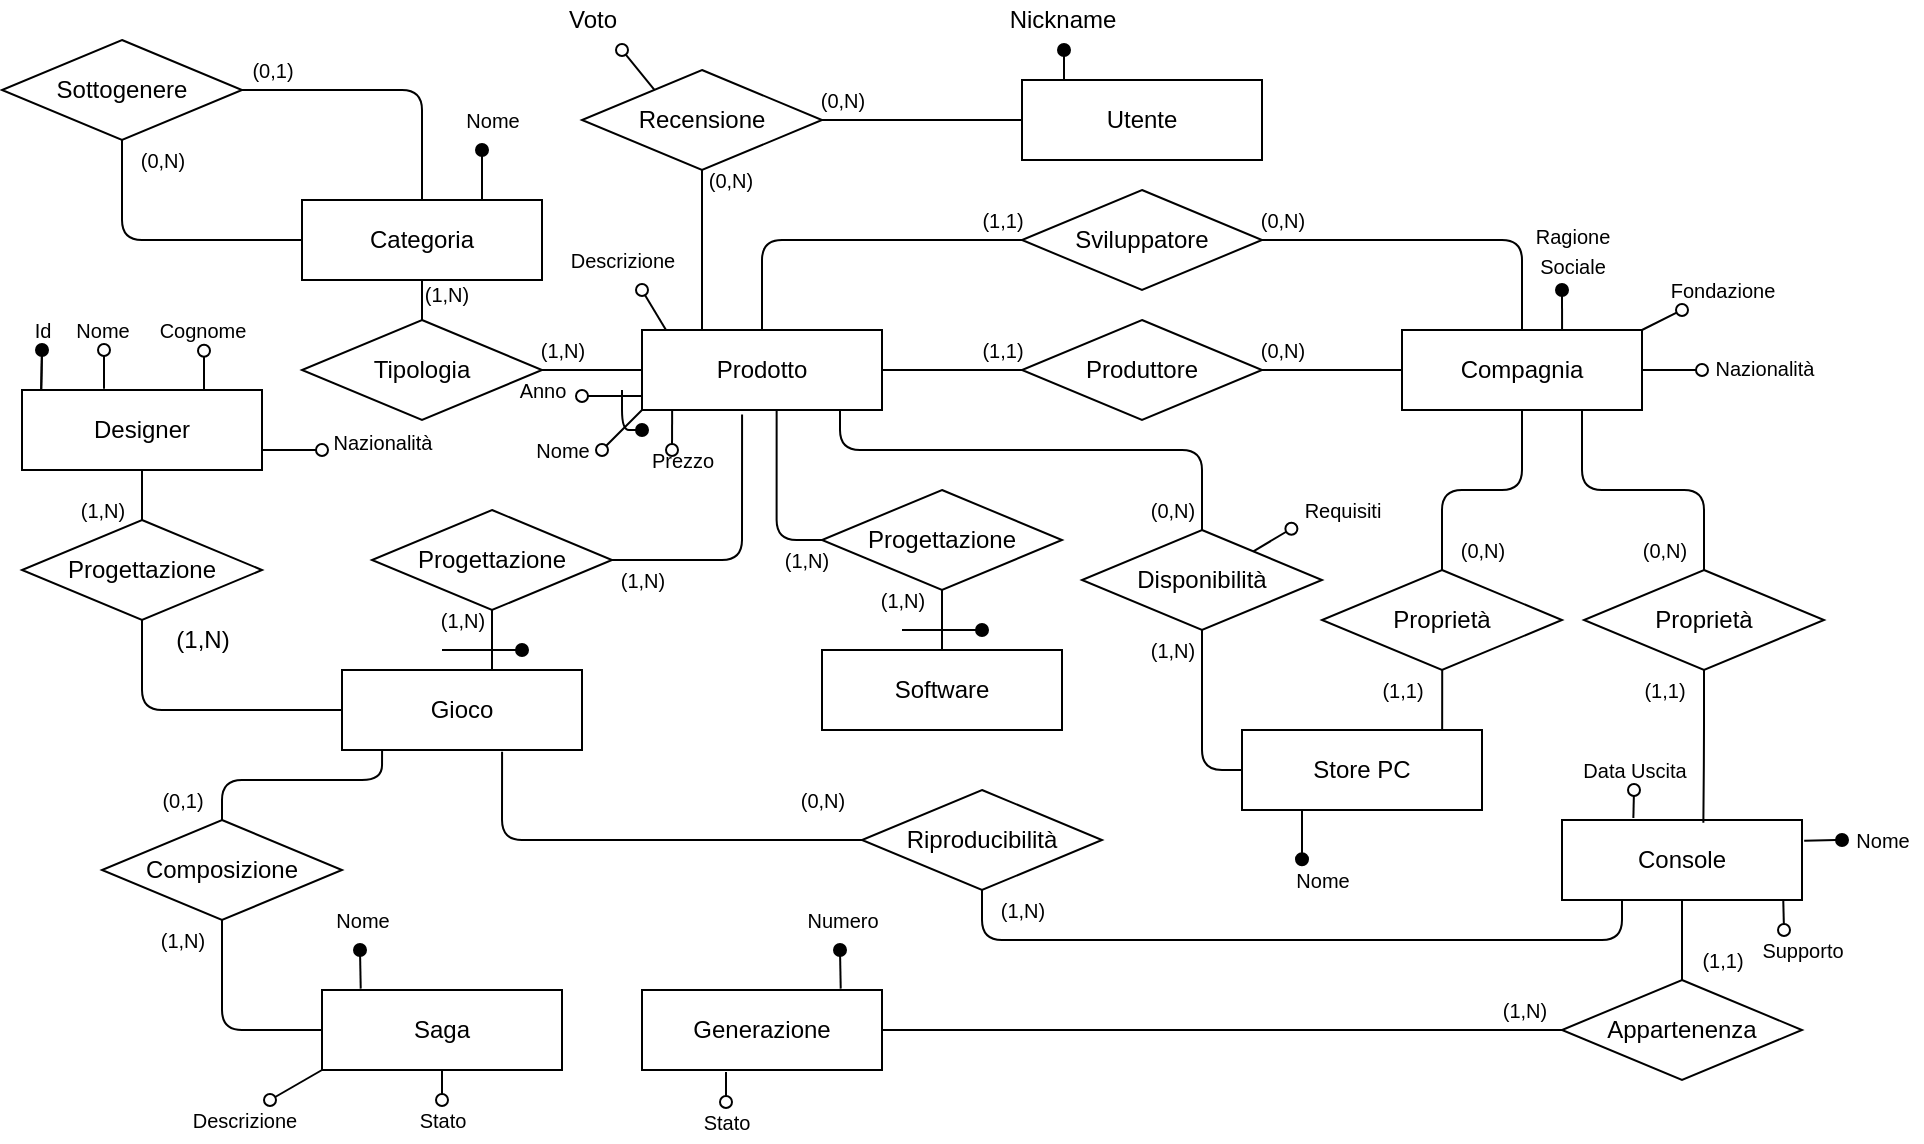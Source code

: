 <mxfile version="14.0.4" type="device" pages="4"><diagram id="cRotuBw0cUnXDAUAE3xL" name="Page-1"><mxGraphModel dx="288" dy="547" grid="1" gridSize="10" guides="1" tooltips="1" connect="1" arrows="1" fold="1" page="1" pageScale="1" pageWidth="827" pageHeight="1169" math="0" shadow="0"><root><mxCell id="0"/><mxCell id="1" parent="0"/><mxCell id="IhUMP-DvvBGf_VfTg0Hd-1" value="Prodotto" style="rounded=0;whiteSpace=wrap;html=1;" parent="1" vertex="1"><mxGeometry x="350" y="170" width="120" height="40" as="geometry"/></mxCell><mxCell id="IhUMP-DvvBGf_VfTg0Hd-4" value="Gioco" style="rounded=0;whiteSpace=wrap;html=1;" parent="1" vertex="1"><mxGeometry x="200" y="340" width="120" height="40" as="geometry"/></mxCell><mxCell id="IhUMP-DvvBGf_VfTg0Hd-141" style="edgeStyle=orthogonalEdgeStyle;rounded=0;orthogonalLoop=1;jettySize=auto;html=1;shadow=0;startArrow=none;startFill=0;endArrow=oval;endFill=0;fillColor=none;gradientColor=none;" parent="1" source="IhUMP-DvvBGf_VfTg0Hd-5" edge="1"><mxGeometry relative="1" as="geometry"><mxPoint x="880" y="190" as="targetPoint"/></mxGeometry></mxCell><mxCell id="IhUMP-DvvBGf_VfTg0Hd-5" value="Compagnia" style="rounded=0;whiteSpace=wrap;html=1;" parent="1" vertex="1"><mxGeometry x="730" y="170" width="120" height="40" as="geometry"/></mxCell><mxCell id="IhUMP-DvvBGf_VfTg0Hd-6" value="Software" style="rounded=0;whiteSpace=wrap;html=1;" parent="1" vertex="1"><mxGeometry x="440" y="330" width="120" height="40" as="geometry"/></mxCell><mxCell id="IhUMP-DvvBGf_VfTg0Hd-7" value="Saga" style="rounded=0;whiteSpace=wrap;html=1;" parent="1" vertex="1"><mxGeometry x="190" y="500" width="120" height="40" as="geometry"/></mxCell><mxCell id="IhUMP-DvvBGf_VfTg0Hd-9" value="Generazione" style="rounded=0;whiteSpace=wrap;html=1;" parent="1" vertex="1"><mxGeometry x="350" y="500" width="120" height="40" as="geometry"/></mxCell><mxCell id="IhUMP-DvvBGf_VfTg0Hd-45" style="edgeStyle=orthogonalEdgeStyle;rounded=1;orthogonalLoop=1;jettySize=auto;html=1;entryX=0;entryY=0.5;entryDx=0;entryDy=0;shadow=0;startArrow=none;startFill=0;endArrow=none;endFill=0;fillColor=none;gradientColor=none;exitX=0.5;exitY=1;exitDx=0;exitDy=0;" parent="1" source="IhUMP-DvvBGf_VfTg0Hd-11" target="IhUMP-DvvBGf_VfTg0Hd-1" edge="1"><mxGeometry relative="1" as="geometry"/></mxCell><mxCell id="IhUMP-DvvBGf_VfTg0Hd-55" style="edgeStyle=orthogonalEdgeStyle;rounded=1;orthogonalLoop=1;jettySize=auto;html=1;entryX=0.5;entryY=1;entryDx=0;entryDy=0;shadow=0;startArrow=none;startFill=0;endArrow=none;endFill=0;fillColor=none;gradientColor=none;" parent="1" source="IhUMP-DvvBGf_VfTg0Hd-11" target="IhUMP-DvvBGf_VfTg0Hd-51" edge="1"><mxGeometry relative="1" as="geometry"/></mxCell><mxCell id="IhUMP-DvvBGf_VfTg0Hd-11" value="Categoria" style="rounded=0;whiteSpace=wrap;html=1;" parent="1" vertex="1"><mxGeometry x="180" y="105" width="120" height="40" as="geometry"/></mxCell><mxCell id="IhUMP-DvvBGf_VfTg0Hd-17" value="Designer" style="rounded=0;whiteSpace=wrap;html=1;" parent="1" vertex="1"><mxGeometry x="40" y="200" width="120" height="40" as="geometry"/></mxCell><mxCell id="IhUMP-DvvBGf_VfTg0Hd-18" value="Produttore" style="rhombus;whiteSpace=wrap;html=1;" parent="1" vertex="1"><mxGeometry x="540" y="165" width="120" height="50" as="geometry"/></mxCell><mxCell id="IhUMP-DvvBGf_VfTg0Hd-19" value="Sviluppatore" style="rhombus;whiteSpace=wrap;html=1;" parent="1" vertex="1"><mxGeometry x="540" y="100" width="120" height="50" as="geometry"/></mxCell><mxCell id="IhUMP-DvvBGf_VfTg0Hd-21" value="Utente" style="rounded=0;whiteSpace=wrap;html=1;" parent="1" vertex="1"><mxGeometry x="540" y="45" width="120" height="40" as="geometry"/></mxCell><mxCell id="IhUMP-DvvBGf_VfTg0Hd-29" value="Store PC" style="rounded=0;whiteSpace=wrap;html=1;" parent="1" vertex="1"><mxGeometry x="650" y="370" width="120" height="40" as="geometry"/></mxCell><mxCell id="IhUMP-DvvBGf_VfTg0Hd-30" value="Console" style="rounded=0;whiteSpace=wrap;html=1;" parent="1" vertex="1"><mxGeometry x="810" y="415" width="120" height="40" as="geometry"/></mxCell><mxCell id="IhUMP-DvvBGf_VfTg0Hd-35" value="" style="endArrow=none;html=1;shadow=0;fillColor=#030303;gradientColor=none;entryX=1;entryY=0.5;entryDx=0;entryDy=0;exitX=0;exitY=0.5;exitDx=0;exitDy=0;" parent="1" source="IhUMP-DvvBGf_VfTg0Hd-18" target="IhUMP-DvvBGf_VfTg0Hd-1" edge="1"><mxGeometry width="50" height="50" relative="1" as="geometry"><mxPoint x="670" y="310" as="sourcePoint"/><mxPoint x="720" y="260" as="targetPoint"/></mxGeometry></mxCell><mxCell id="IhUMP-DvvBGf_VfTg0Hd-36" value="" style="endArrow=none;html=1;shadow=0;fillColor=#030303;gradientColor=none;entryX=0;entryY=0.5;entryDx=0;entryDy=0;exitX=0.5;exitY=0;exitDx=0;exitDy=0;" parent="1" source="IhUMP-DvvBGf_VfTg0Hd-1" target="IhUMP-DvvBGf_VfTg0Hd-19" edge="1"><mxGeometry width="50" height="50" relative="1" as="geometry"><mxPoint x="670" y="310" as="sourcePoint"/><mxPoint x="720" y="260" as="targetPoint"/><Array as="points"><mxPoint x="410" y="125"/></Array></mxGeometry></mxCell><mxCell id="IhUMP-DvvBGf_VfTg0Hd-37" value="" style="endArrow=none;html=1;shadow=0;fillColor=#030303;gradientColor=none;entryX=1;entryY=0.5;entryDx=0;entryDy=0;exitX=0;exitY=0.5;exitDx=0;exitDy=0;" parent="1" source="IhUMP-DvvBGf_VfTg0Hd-5" target="IhUMP-DvvBGf_VfTg0Hd-18" edge="1"><mxGeometry width="50" height="50" relative="1" as="geometry"><mxPoint x="670" y="310" as="sourcePoint"/><mxPoint x="720" y="260" as="targetPoint"/></mxGeometry></mxCell><mxCell id="IhUMP-DvvBGf_VfTg0Hd-38" value="" style="endArrow=none;html=1;shadow=0;fillColor=#030303;gradientColor=none;entryX=1;entryY=0.5;entryDx=0;entryDy=0;exitX=0.5;exitY=0;exitDx=0;exitDy=0;" parent="1" source="IhUMP-DvvBGf_VfTg0Hd-5" target="IhUMP-DvvBGf_VfTg0Hd-19" edge="1"><mxGeometry width="50" height="50" relative="1" as="geometry"><mxPoint x="670" y="310" as="sourcePoint"/><mxPoint x="720" y="260" as="targetPoint"/><Array as="points"><mxPoint x="790" y="125"/></Array></mxGeometry></mxCell><mxCell id="IhUMP-DvvBGf_VfTg0Hd-43" style="edgeStyle=orthogonalEdgeStyle;rounded=0;orthogonalLoop=1;jettySize=auto;html=1;entryX=0;entryY=0.5;entryDx=0;entryDy=0;shadow=0;startArrow=none;startFill=0;endArrow=none;endFill=0;fillColor=none;gradientColor=none;" parent="1" source="IhUMP-DvvBGf_VfTg0Hd-42" target="IhUMP-DvvBGf_VfTg0Hd-21" edge="1"><mxGeometry relative="1" as="geometry"/></mxCell><mxCell id="IhUMP-DvvBGf_VfTg0Hd-44" style="edgeStyle=orthogonalEdgeStyle;rounded=0;orthogonalLoop=1;jettySize=auto;html=1;entryX=0.25;entryY=0;entryDx=0;entryDy=0;shadow=0;startArrow=none;startFill=0;endArrow=none;endFill=0;fillColor=none;gradientColor=none;" parent="1" source="IhUMP-DvvBGf_VfTg0Hd-42" target="IhUMP-DvvBGf_VfTg0Hd-1" edge="1"><mxGeometry relative="1" as="geometry"/></mxCell><mxCell id="IhUMP-DvvBGf_VfTg0Hd-42" value="Recensione" style="rhombus;whiteSpace=wrap;html=1;" parent="1" vertex="1"><mxGeometry x="320" y="40" width="120" height="50" as="geometry"/></mxCell><mxCell id="IhUMP-DvvBGf_VfTg0Hd-46" value="Tipologia" style="rhombus;whiteSpace=wrap;html=1;" parent="1" vertex="1"><mxGeometry x="180" y="165" width="120" height="50" as="geometry"/></mxCell><mxCell id="IhUMP-DvvBGf_VfTg0Hd-49" style="edgeStyle=orthogonalEdgeStyle;rounded=1;orthogonalLoop=1;jettySize=auto;html=1;entryX=0;entryY=0.5;entryDx=0;entryDy=0;shadow=0;startArrow=none;startFill=0;endArrow=none;endFill=0;fillColor=none;gradientColor=none;exitX=0.5;exitY=1;exitDx=0;exitDy=0;" parent="1" source="IhUMP-DvvBGf_VfTg0Hd-48" target="IhUMP-DvvBGf_VfTg0Hd-4" edge="1"><mxGeometry relative="1" as="geometry"/></mxCell><mxCell id="IhUMP-DvvBGf_VfTg0Hd-50" style="edgeStyle=orthogonalEdgeStyle;rounded=1;orthogonalLoop=1;jettySize=auto;html=1;shadow=0;startArrow=none;startFill=0;endArrow=none;endFill=0;fillColor=none;gradientColor=none;" parent="1" source="IhUMP-DvvBGf_VfTg0Hd-48" edge="1"><mxGeometry relative="1" as="geometry"><mxPoint x="100" y="240" as="targetPoint"/></mxGeometry></mxCell><mxCell id="IhUMP-DvvBGf_VfTg0Hd-48" value="Progettazione" style="rhombus;whiteSpace=wrap;html=1;" parent="1" vertex="1"><mxGeometry x="40" y="265" width="120" height="50" as="geometry"/></mxCell><mxCell id="IhUMP-DvvBGf_VfTg0Hd-53" style="edgeStyle=orthogonalEdgeStyle;rounded=1;orthogonalLoop=1;jettySize=auto;html=1;shadow=0;startArrow=none;startFill=0;endArrow=none;endFill=0;fillColor=none;gradientColor=none;entryX=0.5;entryY=0;entryDx=0;entryDy=0;" parent="1" source="IhUMP-DvvBGf_VfTg0Hd-51" target="IhUMP-DvvBGf_VfTg0Hd-11" edge="1"><mxGeometry relative="1" as="geometry"><mxPoint x="240" y="100" as="targetPoint"/></mxGeometry></mxCell><mxCell id="IhUMP-DvvBGf_VfTg0Hd-51" value="Sottogenere" style="rhombus;whiteSpace=wrap;html=1;" parent="1" vertex="1"><mxGeometry x="30" y="25" width="120" height="50" as="geometry"/></mxCell><mxCell id="IhUMP-DvvBGf_VfTg0Hd-58" style="edgeStyle=orthogonalEdgeStyle;rounded=1;orthogonalLoop=1;jettySize=auto;html=1;entryX=0;entryY=0.5;entryDx=0;entryDy=0;shadow=0;startArrow=none;startFill=0;endArrow=none;endFill=0;fillColor=none;gradientColor=none;" parent="1" source="IhUMP-DvvBGf_VfTg0Hd-56" target="IhUMP-DvvBGf_VfTg0Hd-7" edge="1"><mxGeometry relative="1" as="geometry"><Array as="points"/></mxGeometry></mxCell><mxCell id="3zHddSyMab6unlFDXZfd-3" style="edgeStyle=orthogonalEdgeStyle;rounded=1;orthogonalLoop=1;jettySize=auto;html=1;entryX=0.167;entryY=1.005;entryDx=0;entryDy=0;entryPerimeter=0;endArrow=none;endFill=0;" edge="1" parent="1" source="IhUMP-DvvBGf_VfTg0Hd-56" target="IhUMP-DvvBGf_VfTg0Hd-4"><mxGeometry relative="1" as="geometry"/></mxCell><mxCell id="IhUMP-DvvBGf_VfTg0Hd-56" value="Composizione" style="rhombus;whiteSpace=wrap;html=1;" parent="1" vertex="1"><mxGeometry x="80" y="415" width="120" height="50" as="geometry"/></mxCell><mxCell id="IhUMP-DvvBGf_VfTg0Hd-60" style="edgeStyle=orthogonalEdgeStyle;rounded=1;orthogonalLoop=1;jettySize=auto;html=1;entryX=0.5;entryY=1;entryDx=0;entryDy=0;shadow=0;startArrow=none;startFill=0;endArrow=none;endFill=0;fillColor=none;gradientColor=none;" parent="1" source="IhUMP-DvvBGf_VfTg0Hd-59" target="IhUMP-DvvBGf_VfTg0Hd-5" edge="1"><mxGeometry relative="1" as="geometry"/></mxCell><mxCell id="IhUMP-DvvBGf_VfTg0Hd-61" style="edgeStyle=orthogonalEdgeStyle;rounded=1;orthogonalLoop=1;jettySize=auto;html=1;shadow=0;startArrow=none;startFill=0;endArrow=none;endFill=0;fillColor=none;gradientColor=none;entryX=0.834;entryY=0.008;entryDx=0;entryDy=0;entryPerimeter=0;" parent="1" source="IhUMP-DvvBGf_VfTg0Hd-59" edge="1" target="IhUMP-DvvBGf_VfTg0Hd-29"><mxGeometry relative="1" as="geometry"><mxPoint x="750" y="360" as="targetPoint"/><Array as="points"><mxPoint x="750" y="360"/></Array></mxGeometry></mxCell><mxCell id="IhUMP-DvvBGf_VfTg0Hd-59" value="Proprietà" style="rhombus;whiteSpace=wrap;html=1;" parent="1" vertex="1"><mxGeometry x="690" y="290" width="120" height="50" as="geometry"/></mxCell><mxCell id="IhUMP-DvvBGf_VfTg0Hd-63" style="edgeStyle=orthogonalEdgeStyle;rounded=1;orthogonalLoop=1;jettySize=auto;html=1;entryX=0.5;entryY=1;entryDx=0;entryDy=0;shadow=0;startArrow=none;startFill=0;endArrow=none;endFill=0;fillColor=none;gradientColor=none;" parent="1" source="IhUMP-DvvBGf_VfTg0Hd-62" target="IhUMP-DvvBGf_VfTg0Hd-30" edge="1"><mxGeometry relative="1" as="geometry"/></mxCell><mxCell id="IhUMP-DvvBGf_VfTg0Hd-64" style="edgeStyle=orthogonalEdgeStyle;rounded=1;orthogonalLoop=1;jettySize=auto;html=1;entryX=1;entryY=0.5;entryDx=0;entryDy=0;shadow=0;startArrow=none;startFill=0;endArrow=none;endFill=0;fillColor=none;gradientColor=none;" parent="1" source="IhUMP-DvvBGf_VfTg0Hd-62" target="IhUMP-DvvBGf_VfTg0Hd-9" edge="1"><mxGeometry relative="1" as="geometry"/></mxCell><mxCell id="IhUMP-DvvBGf_VfTg0Hd-62" value="Appartenenza" style="rhombus;whiteSpace=wrap;html=1;" parent="1" vertex="1"><mxGeometry x="810" y="495" width="120" height="50" as="geometry"/></mxCell><mxCell id="IhUMP-DvvBGf_VfTg0Hd-69" style="edgeStyle=orthogonalEdgeStyle;rounded=1;orthogonalLoop=1;jettySize=auto;html=1;entryX=0;entryY=0.5;entryDx=0;entryDy=0;shadow=0;startArrow=none;startFill=0;endArrow=none;endFill=0;fillColor=none;gradientColor=none;" parent="1" source="IhUMP-DvvBGf_VfTg0Hd-65" target="IhUMP-DvvBGf_VfTg0Hd-29" edge="1"><mxGeometry relative="1" as="geometry"/></mxCell><mxCell id="IhUMP-DvvBGf_VfTg0Hd-65" value="Disponibilità" style="rhombus;whiteSpace=wrap;html=1;" parent="1" vertex="1"><mxGeometry x="570" y="270" width="120" height="50" as="geometry"/></mxCell><mxCell id="IhUMP-DvvBGf_VfTg0Hd-71" style="edgeStyle=orthogonalEdgeStyle;rounded=1;orthogonalLoop=1;jettySize=auto;html=1;entryX=0.25;entryY=1;entryDx=0;entryDy=0;shadow=0;startArrow=none;startFill=0;endArrow=none;endFill=0;fillColor=none;gradientColor=none;exitX=0.5;exitY=1;exitDx=0;exitDy=0;" parent="1" source="IhUMP-DvvBGf_VfTg0Hd-66" target="IhUMP-DvvBGf_VfTg0Hd-30" edge="1"><mxGeometry relative="1" as="geometry"><Array as="points"><mxPoint x="520" y="475"/><mxPoint x="840" y="475"/></Array></mxGeometry></mxCell><mxCell id="3zHddSyMab6unlFDXZfd-1" style="edgeStyle=orthogonalEdgeStyle;rounded=1;orthogonalLoop=1;jettySize=auto;html=1;entryX=0.667;entryY=1.022;entryDx=0;entryDy=0;entryPerimeter=0;endArrow=none;endFill=0;" edge="1" parent="1" source="IhUMP-DvvBGf_VfTg0Hd-66" target="IhUMP-DvvBGf_VfTg0Hd-4"><mxGeometry relative="1" as="geometry"/></mxCell><mxCell id="IhUMP-DvvBGf_VfTg0Hd-66" value="Riproducibilità" style="rhombus;whiteSpace=wrap;html=1;" parent="1" vertex="1"><mxGeometry x="460" y="400" width="120" height="50" as="geometry"/></mxCell><mxCell id="IhUMP-DvvBGf_VfTg0Hd-73" value="" style="endArrow=none;html=1;shadow=0;fillColor=none;gradientColor=none;entryX=0.825;entryY=0.986;entryDx=0;entryDy=0;entryPerimeter=0;exitX=0.5;exitY=0;exitDx=0;exitDy=0;" parent="1" source="IhUMP-DvvBGf_VfTg0Hd-65" target="IhUMP-DvvBGf_VfTg0Hd-1" edge="1"><mxGeometry width="50" height="50" relative="1" as="geometry"><mxPoint x="480" y="370" as="sourcePoint"/><mxPoint x="530" y="320" as="targetPoint"/><Array as="points"><mxPoint x="630" y="230"/><mxPoint x="449" y="230"/></Array></mxGeometry></mxCell><mxCell id="IhUMP-DvvBGf_VfTg0Hd-74" value="&lt;font style=&quot;font-size: 10px&quot;&gt;(0,N)&lt;/font&gt;" style="text;html=1;resizable=0;autosize=1;align=center;verticalAlign=middle;points=[];fillColor=none;strokeColor=none;rounded=0;" parent="1" vertex="1"><mxGeometry x="90" y="75" width="40" height="20" as="geometry"/></mxCell><mxCell id="IhUMP-DvvBGf_VfTg0Hd-75" value="&lt;font style=&quot;font-size: 10px&quot;&gt;(0,1)&lt;/font&gt;" style="text;html=1;resizable=0;autosize=1;align=center;verticalAlign=middle;points=[];fillColor=none;strokeColor=none;rounded=0;" parent="1" vertex="1"><mxGeometry x="145" y="30" width="40" height="20" as="geometry"/></mxCell><mxCell id="IhUMP-DvvBGf_VfTg0Hd-76" value="&lt;font style=&quot;font-size: 10px&quot;&gt;(0,N)&lt;/font&gt;" style="text;html=1;resizable=0;autosize=1;align=center;verticalAlign=middle;points=[];fillColor=none;strokeColor=none;rounded=0;" parent="1" vertex="1"><mxGeometry x="430" y="45" width="40" height="20" as="geometry"/></mxCell><mxCell id="IhUMP-DvvBGf_VfTg0Hd-77" value="&lt;font style=&quot;font-size: 10px&quot;&gt;(0,N)&lt;/font&gt;" style="text;html=1;resizable=0;autosize=1;align=center;verticalAlign=middle;points=[];fillColor=none;strokeColor=none;rounded=0;" parent="1" vertex="1"><mxGeometry x="374" y="85" width="40" height="20" as="geometry"/></mxCell><mxCell id="IhUMP-DvvBGf_VfTg0Hd-78" value="&lt;font style=&quot;font-size: 10px&quot;&gt;(1,1)&lt;/font&gt;" style="text;html=1;resizable=0;autosize=1;align=center;verticalAlign=middle;points=[];fillColor=none;strokeColor=none;rounded=0;" parent="1" vertex="1"><mxGeometry x="510" y="105" width="40" height="20" as="geometry"/></mxCell><mxCell id="IhUMP-DvvBGf_VfTg0Hd-79" value="&lt;font style=&quot;font-size: 10px&quot;&gt;(0,N)&lt;/font&gt;" style="text;html=1;resizable=0;autosize=1;align=center;verticalAlign=middle;points=[];fillColor=none;strokeColor=none;rounded=0;" parent="1" vertex="1"><mxGeometry x="650" y="105" width="40" height="20" as="geometry"/></mxCell><mxCell id="IhUMP-DvvBGf_VfTg0Hd-80" value="&lt;font style=&quot;font-size: 10px&quot;&gt;(0,N)&lt;/font&gt;" style="text;html=1;resizable=0;autosize=1;align=center;verticalAlign=middle;points=[];fillColor=none;strokeColor=none;rounded=0;" parent="1" vertex="1"><mxGeometry x="650" y="170" width="40" height="20" as="geometry"/></mxCell><mxCell id="IhUMP-DvvBGf_VfTg0Hd-81" value="&lt;font style=&quot;font-size: 10px&quot;&gt;(1,1)&lt;/font&gt;" style="text;html=1;resizable=0;autosize=1;align=center;verticalAlign=middle;points=[];fillColor=none;strokeColor=none;rounded=0;" parent="1" vertex="1"><mxGeometry x="510" y="170" width="40" height="20" as="geometry"/></mxCell><mxCell id="IhUMP-DvvBGf_VfTg0Hd-82" value="&lt;font style=&quot;font-size: 10px&quot;&gt;(1,N)&lt;/font&gt;" style="text;html=1;resizable=0;autosize=1;align=center;verticalAlign=middle;points=[];fillColor=none;strokeColor=none;rounded=0;" parent="1" vertex="1"><mxGeometry x="232" y="141.68" width="40" height="20" as="geometry"/></mxCell><mxCell id="IhUMP-DvvBGf_VfTg0Hd-83" value="&lt;font style=&quot;font-size: 10px&quot;&gt;(1,N)&lt;/font&gt;" style="text;html=1;resizable=0;autosize=1;align=center;verticalAlign=middle;points=[];fillColor=none;strokeColor=none;rounded=0;" parent="1" vertex="1"><mxGeometry x="290" y="170" width="40" height="20" as="geometry"/></mxCell><mxCell id="IhUMP-DvvBGf_VfTg0Hd-84" value="&lt;font style=&quot;font-size: 10px&quot;&gt;(0,N)&lt;/font&gt;" style="text;html=1;resizable=0;autosize=1;align=center;verticalAlign=middle;points=[];fillColor=none;strokeColor=none;rounded=0;" parent="1" vertex="1"><mxGeometry x="595" y="250" width="40" height="20" as="geometry"/></mxCell><mxCell id="IhUMP-DvvBGf_VfTg0Hd-85" value="&lt;font style=&quot;font-size: 10px&quot;&gt;(1,N)&lt;/font&gt;" style="text;html=1;resizable=0;autosize=1;align=center;verticalAlign=middle;points=[];fillColor=none;strokeColor=none;rounded=0;" parent="1" vertex="1"><mxGeometry x="595" y="320" width="40" height="20" as="geometry"/></mxCell><mxCell id="IhUMP-DvvBGf_VfTg0Hd-86" value="&lt;font style=&quot;font-size: 10px&quot;&gt;(0,N)&lt;/font&gt;" style="text;html=1;resizable=0;autosize=1;align=center;verticalAlign=middle;points=[];fillColor=none;strokeColor=none;rounded=0;" parent="1" vertex="1"><mxGeometry x="420" y="395" width="40" height="20" as="geometry"/></mxCell><mxCell id="IhUMP-DvvBGf_VfTg0Hd-87" value="&lt;font style=&quot;font-size: 10px&quot;&gt;(1,N)&lt;/font&gt;" style="text;html=1;resizable=0;autosize=1;align=center;verticalAlign=middle;points=[];fillColor=none;strokeColor=none;rounded=0;" parent="1" vertex="1"><mxGeometry x="520" y="450" width="40" height="20" as="geometry"/></mxCell><mxCell id="IhUMP-DvvBGf_VfTg0Hd-88" value="&lt;font style=&quot;font-size: 10px&quot;&gt;(0,1)&lt;/font&gt;" style="text;html=1;resizable=0;autosize=1;align=center;verticalAlign=middle;points=[];fillColor=none;strokeColor=none;rounded=0;" parent="1" vertex="1"><mxGeometry x="100" y="395" width="40" height="20" as="geometry"/></mxCell><mxCell id="IhUMP-DvvBGf_VfTg0Hd-89" value="&lt;font style=&quot;font-size: 10px&quot;&gt;(1,N)&lt;/font&gt;" style="text;html=1;resizable=0;autosize=1;align=center;verticalAlign=middle;points=[];fillColor=none;strokeColor=none;rounded=0;" parent="1" vertex="1"><mxGeometry x="100" y="465" width="40" height="20" as="geometry"/></mxCell><mxCell id="IhUMP-DvvBGf_VfTg0Hd-90" value="&lt;font style=&quot;font-size: 10px&quot;&gt;(1,N)&lt;/font&gt;" style="text;html=1;resizable=0;autosize=1;align=center;verticalAlign=middle;points=[];fillColor=none;strokeColor=none;rounded=0;" parent="1" vertex="1"><mxGeometry x="771" y="500" width="40" height="20" as="geometry"/></mxCell><mxCell id="IhUMP-DvvBGf_VfTg0Hd-91" value="&lt;font style=&quot;font-size: 10px&quot;&gt;(1,1)&lt;/font&gt;" style="text;html=1;resizable=0;autosize=1;align=center;verticalAlign=middle;points=[];fillColor=none;strokeColor=none;rounded=0;" parent="1" vertex="1"><mxGeometry x="870" y="475" width="40" height="20" as="geometry"/></mxCell><mxCell id="IhUMP-DvvBGf_VfTg0Hd-92" value="&lt;font style=&quot;font-size: 10px&quot;&gt;(0,N)&lt;/font&gt;" style="text;html=1;resizable=0;autosize=1;align=center;verticalAlign=middle;points=[];fillColor=none;strokeColor=none;rounded=0;" parent="1" vertex="1"><mxGeometry x="750" y="270" width="40" height="20" as="geometry"/></mxCell><mxCell id="IhUMP-DvvBGf_VfTg0Hd-93" value="&lt;font style=&quot;font-size: 10px&quot;&gt;(1,1)&lt;/font&gt;" style="text;html=1;resizable=0;autosize=1;align=center;verticalAlign=middle;points=[];fillColor=none;strokeColor=none;rounded=0;" parent="1" vertex="1"><mxGeometry x="710" y="340" width="40" height="20" as="geometry"/></mxCell><mxCell id="IhUMP-DvvBGf_VfTg0Hd-94" value="&lt;font style=&quot;font-size: 10px&quot;&gt;(1,N)&lt;/font&gt;" style="text;html=1;resizable=0;autosize=1;align=center;verticalAlign=middle;points=[];fillColor=none;strokeColor=none;rounded=0;" parent="1" vertex="1"><mxGeometry x="60" y="250" width="40" height="20" as="geometry"/></mxCell><mxCell id="IhUMP-DvvBGf_VfTg0Hd-95" value="(1,N)" style="text;html=1;resizable=0;autosize=1;align=center;verticalAlign=middle;points=[];fillColor=none;strokeColor=none;rounded=0;" parent="1" vertex="1"><mxGeometry x="110" y="315" width="40" height="20" as="geometry"/></mxCell><mxCell id="IhUMP-DvvBGf_VfTg0Hd-98" value="" style="endArrow=oval;html=1;shadow=0;fillColor=none;gradientColor=none;exitX=0.75;exitY=0;exitDx=0;exitDy=0;endFill=1;" parent="1" source="IhUMP-DvvBGf_VfTg0Hd-11" edge="1"><mxGeometry width="50" height="50" relative="1" as="geometry"><mxPoint x="190" y="240" as="sourcePoint"/><mxPoint x="270" y="80" as="targetPoint"/></mxGeometry></mxCell><mxCell id="IhUMP-DvvBGf_VfTg0Hd-99" value="&lt;font style=&quot;font-size: 10px&quot;&gt;Nome&lt;/font&gt;" style="text;html=1;resizable=0;autosize=1;align=center;verticalAlign=middle;points=[];fillColor=none;strokeColor=none;rounded=0;" parent="1" vertex="1"><mxGeometry x="255" y="55" width="40" height="20" as="geometry"/></mxCell><mxCell id="IhUMP-DvvBGf_VfTg0Hd-102" value="" style="endArrow=none;html=1;shadow=0;fillColor=none;gradientColor=none;entryX=0.301;entryY=0.197;entryDx=0;entryDy=0;entryPerimeter=0;startArrow=oval;startFill=0;" parent="1" target="IhUMP-DvvBGf_VfTg0Hd-42" edge="1"><mxGeometry width="50" height="50" relative="1" as="geometry"><mxPoint x="340" y="30" as="sourcePoint"/><mxPoint x="440" y="190" as="targetPoint"/></mxGeometry></mxCell><mxCell id="IhUMP-DvvBGf_VfTg0Hd-103" value="Voto" style="text;html=1;resizable=0;autosize=1;align=center;verticalAlign=middle;points=[];fillColor=none;strokeColor=none;rounded=0;" parent="1" vertex="1"><mxGeometry x="305" y="5" width="40" height="20" as="geometry"/></mxCell><mxCell id="IhUMP-DvvBGf_VfTg0Hd-105" value="" style="endArrow=oval;html=1;shadow=0;fillColor=none;gradientColor=none;endFill=1;" parent="1" edge="1"><mxGeometry width="50" height="50" relative="1" as="geometry"><mxPoint x="561" y="45" as="sourcePoint"/><mxPoint x="561" y="30" as="targetPoint"/></mxGeometry></mxCell><mxCell id="IhUMP-DvvBGf_VfTg0Hd-106" value="Nickname" style="text;html=1;resizable=0;autosize=1;align=center;verticalAlign=middle;points=[];fillColor=none;strokeColor=none;rounded=0;" parent="1" vertex="1"><mxGeometry x="525" y="5" width="70" height="20" as="geometry"/></mxCell><mxCell id="IhUMP-DvvBGf_VfTg0Hd-108" value="" style="endArrow=none;html=1;shadow=0;fillColor=none;gradientColor=none;exitX=0.08;exitY=-0.002;exitDx=0;exitDy=0;exitPerimeter=0;" parent="1" source="IhUMP-DvvBGf_VfTg0Hd-17" edge="1"><mxGeometry width="50" height="50" relative="1" as="geometry"><mxPoint x="60" y="220" as="sourcePoint"/><mxPoint x="50" y="180" as="targetPoint"/></mxGeometry></mxCell><mxCell id="IhUMP-DvvBGf_VfTg0Hd-109" value="" style="endArrow=oval;html=1;shadow=0;fillColor=none;gradientColor=none;exitX=0.08;exitY=-0.002;exitDx=0;exitDy=0;exitPerimeter=0;startArrow=none;startFill=0;endFill=1;" parent="1" source="IhUMP-DvvBGf_VfTg0Hd-17" edge="1"><mxGeometry width="50" height="50" relative="1" as="geometry"><mxPoint x="49.6" y="199.92" as="sourcePoint"/><mxPoint x="50" y="180" as="targetPoint"/></mxGeometry></mxCell><mxCell id="IhUMP-DvvBGf_VfTg0Hd-111" value="&lt;font style=&quot;font-size: 10px&quot;&gt;Id&lt;/font&gt;" style="text;html=1;resizable=0;autosize=1;align=center;verticalAlign=middle;points=[];fillColor=none;strokeColor=none;rounded=0;" parent="1" vertex="1"><mxGeometry x="40" y="160" width="20" height="20" as="geometry"/></mxCell><mxCell id="IhUMP-DvvBGf_VfTg0Hd-113" value="" style="endArrow=oval;html=1;shadow=0;fillColor=none;gradientColor=none;exitX=0.3;exitY=-0.017;exitDx=0;exitDy=0;exitPerimeter=0;endFill=0;" parent="1" edge="1"><mxGeometry width="50" height="50" relative="1" as="geometry"><mxPoint x="81" y="199.32" as="sourcePoint"/><mxPoint x="81" y="180" as="targetPoint"/></mxGeometry></mxCell><mxCell id="IhUMP-DvvBGf_VfTg0Hd-114" value="&lt;font style=&quot;font-size: 10px&quot;&gt;Nome&lt;/font&gt;" style="text;html=1;resizable=0;autosize=1;align=center;verticalAlign=middle;points=[];fillColor=none;strokeColor=none;rounded=0;" parent="1" vertex="1"><mxGeometry x="60" y="160" width="40" height="20" as="geometry"/></mxCell><mxCell id="IhUMP-DvvBGf_VfTg0Hd-117" value="" style="endArrow=oval;html=1;shadow=0;fillColor=none;gradientColor=none;exitX=0.3;exitY=-0.017;exitDx=0;exitDy=0;exitPerimeter=0;endFill=0;" parent="1" edge="1"><mxGeometry width="50" height="50" relative="1" as="geometry"><mxPoint x="131" y="199.66" as="sourcePoint"/><mxPoint x="131" y="180.34" as="targetPoint"/></mxGeometry></mxCell><mxCell id="IhUMP-DvvBGf_VfTg0Hd-118" value="&lt;font style=&quot;font-size: 10px&quot;&gt;Cognome&lt;/font&gt;" style="text;html=1;resizable=0;autosize=1;align=center;verticalAlign=middle;points=[];fillColor=none;strokeColor=none;rounded=0;" parent="1" vertex="1"><mxGeometry x="100" y="160.34" width="60" height="20" as="geometry"/></mxCell><mxCell id="IhUMP-DvvBGf_VfTg0Hd-119" value="" style="endArrow=oval;html=1;shadow=0;fillColor=none;gradientColor=none;exitX=1;exitY=1;exitDx=0;exitDy=0;endFill=0;entryX=0;entryY=0.7;entryDx=0;entryDy=0;entryPerimeter=0;" parent="1" target="IhUMP-DvvBGf_VfTg0Hd-123" edge="1"><mxGeometry width="50" height="50" relative="1" as="geometry"><mxPoint x="160" y="230" as="sourcePoint"/><mxPoint x="170" y="240" as="targetPoint"/></mxGeometry></mxCell><mxCell id="IhUMP-DvvBGf_VfTg0Hd-120" value="&lt;font style=&quot;font-size: 10px&quot;&gt;&lt;br&gt;&lt;/font&gt;" style="text;html=1;resizable=0;autosize=1;align=center;verticalAlign=middle;points=[];fillColor=none;strokeColor=none;rounded=0;" parent="1" vertex="1"><mxGeometry x="145" y="160.68" width="20" height="20" as="geometry"/></mxCell><mxCell id="IhUMP-DvvBGf_VfTg0Hd-123" value="&lt;font style=&quot;font-size: 10px&quot;&gt;Nazionalità&lt;/font&gt;" style="text;html=1;resizable=0;autosize=1;align=center;verticalAlign=middle;points=[];fillColor=none;strokeColor=none;rounded=0;" parent="1" vertex="1"><mxGeometry x="190" y="216" width="60" height="20" as="geometry"/></mxCell><mxCell id="IhUMP-DvvBGf_VfTg0Hd-127" value="" style="endArrow=oval;html=1;shadow=0;fillColor=none;gradientColor=none;exitX=0.1;exitY=0;exitDx=0;exitDy=0;exitPerimeter=0;startArrow=none;startFill=0;endFill=0;" parent="1" source="IhUMP-DvvBGf_VfTg0Hd-1" edge="1"><mxGeometry width="50" height="50" relative="1" as="geometry"><mxPoint x="380" y="160" as="sourcePoint"/><mxPoint x="350" y="150" as="targetPoint"/></mxGeometry></mxCell><mxCell id="IhUMP-DvvBGf_VfTg0Hd-128" value="&lt;font style=&quot;font-size: 10px&quot;&gt;Descrizione&lt;/font&gt;" style="text;html=1;resizable=0;autosize=1;align=center;verticalAlign=middle;points=[];fillColor=none;strokeColor=none;rounded=0;" parent="1" vertex="1"><mxGeometry x="305" y="125" width="70" height="20" as="geometry"/></mxCell><mxCell id="IhUMP-DvvBGf_VfTg0Hd-129" value="" style="endArrow=oval;html=1;shadow=0;fillColor=none;gradientColor=none;exitX=0;exitY=0.75;exitDx=0;exitDy=0;startArrow=none;startFill=0;endFill=0;" parent="1" edge="1"><mxGeometry width="50" height="50" relative="1" as="geometry"><mxPoint x="350" y="203" as="sourcePoint"/><mxPoint x="320" y="203" as="targetPoint"/></mxGeometry></mxCell><mxCell id="IhUMP-DvvBGf_VfTg0Hd-130" value="" style="endArrow=oval;html=1;shadow=0;fillColor=none;gradientColor=none;startArrow=none;startFill=0;endFill=0;exitX=0.084;exitY=0.998;exitDx=0;exitDy=0;exitPerimeter=0;" parent="1" edge="1"><mxGeometry width="50" height="50" relative="1" as="geometry"><mxPoint x="365.08" y="209.92" as="sourcePoint"/><mxPoint x="365" y="230" as="targetPoint"/></mxGeometry></mxCell><mxCell id="IhUMP-DvvBGf_VfTg0Hd-131" value="" style="endArrow=oval;html=1;shadow=0;fillColor=none;gradientColor=none;startArrow=none;startFill=0;endFill=0;exitX=0;exitY=1;exitDx=0;exitDy=0;" parent="1" source="IhUMP-DvvBGf_VfTg0Hd-1" edge="1"><mxGeometry width="50" height="50" relative="1" as="geometry"><mxPoint x="350" y="215" as="sourcePoint"/><mxPoint x="330" y="230" as="targetPoint"/></mxGeometry></mxCell><mxCell id="IhUMP-DvvBGf_VfTg0Hd-133" value="&lt;font style=&quot;font-size: 10px&quot;&gt;Anno&lt;/font&gt;" style="text;html=1;resizable=0;autosize=1;align=center;verticalAlign=middle;points=[];fillColor=none;strokeColor=none;rounded=0;" parent="1" vertex="1"><mxGeometry x="280" y="190" width="40" height="20" as="geometry"/></mxCell><mxCell id="IhUMP-DvvBGf_VfTg0Hd-134" value="&lt;font style=&quot;font-size: 10px&quot;&gt;Nome&lt;/font&gt;" style="text;html=1;resizable=0;autosize=1;align=center;verticalAlign=middle;points=[];fillColor=none;strokeColor=none;rounded=0;" parent="1" vertex="1"><mxGeometry x="290" y="220" width="40" height="20" as="geometry"/></mxCell><mxCell id="IhUMP-DvvBGf_VfTg0Hd-135" value="&lt;font style=&quot;font-size: 10px&quot;&gt;Prezzo&lt;/font&gt;" style="text;html=1;resizable=0;autosize=1;align=center;verticalAlign=middle;points=[];fillColor=none;strokeColor=none;rounded=0;" parent="1" vertex="1"><mxGeometry x="345" y="225" width="50" height="20" as="geometry"/></mxCell><mxCell id="IhUMP-DvvBGf_VfTg0Hd-136" value="" style="endArrow=none;html=1;shadow=0;fillColor=none;gradientColor=none;startArrow=oval;startFill=1;" parent="1" edge="1"><mxGeometry width="50" height="50" relative="1" as="geometry"><mxPoint x="350" y="220" as="sourcePoint"/><mxPoint x="340" y="200" as="targetPoint"/><Array as="points"><mxPoint x="340" y="220"/></Array></mxGeometry></mxCell><mxCell id="IhUMP-DvvBGf_VfTg0Hd-137" value="" style="endArrow=oval;html=1;shadow=0;fillColor=none;gradientColor=none;exitX=0.667;exitY=0;exitDx=0;exitDy=0;exitPerimeter=0;startArrow=none;startFill=0;endFill=1;" parent="1" source="IhUMP-DvvBGf_VfTg0Hd-5" edge="1"><mxGeometry width="50" height="50" relative="1" as="geometry"><mxPoint x="770" y="180" as="sourcePoint"/><mxPoint x="810" y="150" as="targetPoint"/></mxGeometry></mxCell><mxCell id="IhUMP-DvvBGf_VfTg0Hd-138" value="&lt;font style=&quot;font-size: 10px ; line-height: 20%&quot;&gt;Ragione&lt;br&gt;Sociale&lt;br&gt;&lt;/font&gt;" style="text;html=1;resizable=0;autosize=1;align=center;verticalAlign=middle;points=[];fillColor=none;strokeColor=none;rounded=0;" parent="1" vertex="1"><mxGeometry x="790" y="115" width="50" height="30" as="geometry"/></mxCell><mxCell id="IhUMP-DvvBGf_VfTg0Hd-139" value="" style="endArrow=oval;html=1;shadow=0;fillColor=none;gradientColor=none;exitX=1;exitY=0;exitDx=0;exitDy=0;endFill=0;" parent="1" source="IhUMP-DvvBGf_VfTg0Hd-5" edge="1"><mxGeometry width="50" height="50" relative="1" as="geometry"><mxPoint x="880" y="160" as="sourcePoint"/><mxPoint x="870" y="160" as="targetPoint"/></mxGeometry></mxCell><mxCell id="IhUMP-DvvBGf_VfTg0Hd-140" value="&lt;font style=&quot;font-size: 10px ; line-height: 20%&quot;&gt;Fondazione&lt;br&gt;&lt;/font&gt;" style="text;html=1;resizable=0;autosize=1;align=center;verticalAlign=middle;points=[];fillColor=none;strokeColor=none;rounded=0;" parent="1" vertex="1"><mxGeometry x="855" y="140" width="70" height="20" as="geometry"/></mxCell><mxCell id="IhUMP-DvvBGf_VfTg0Hd-142" value="&lt;font style=&quot;font-size: 10px ; line-height: 20%&quot;&gt;Nazionalità&lt;br&gt;&lt;/font&gt;" style="text;html=1;resizable=0;autosize=1;align=center;verticalAlign=middle;points=[];fillColor=none;strokeColor=none;rounded=0;" parent="1" vertex="1"><mxGeometry x="881" y="179" width="60" height="20" as="geometry"/></mxCell><mxCell id="IhUMP-DvvBGf_VfTg0Hd-144" value="" style="endArrow=oval;html=1;shadow=0;fillColor=none;gradientColor=none;exitX=0.25;exitY=1;exitDx=0;exitDy=0;startArrow=none;startFill=0;endFill=1;" parent="1" edge="1" source="IhUMP-DvvBGf_VfTg0Hd-29"><mxGeometry width="50" height="50" relative="1" as="geometry"><mxPoint x="680.04" y="450" as="sourcePoint"/><mxPoint x="680" y="434.6" as="targetPoint"/></mxGeometry></mxCell><mxCell id="IhUMP-DvvBGf_VfTg0Hd-146" value="&lt;font style=&quot;font-size: 10px ; line-height: 20%&quot;&gt;Nome&lt;br&gt;&lt;/font&gt;" style="text;html=1;resizable=0;autosize=1;align=center;verticalAlign=middle;points=[];fillColor=none;strokeColor=none;rounded=0;" parent="1" vertex="1"><mxGeometry x="670" y="435" width="40" height="20" as="geometry"/></mxCell><mxCell id="IhUMP-DvvBGf_VfTg0Hd-148" value="&lt;font style=&quot;font-size: 10px ; line-height: 20%&quot;&gt;Requisiti&lt;br&gt;&lt;/font&gt;" style="text;html=1;resizable=0;autosize=1;align=center;verticalAlign=middle;points=[];fillColor=none;strokeColor=none;rounded=0;" parent="1" vertex="1"><mxGeometry x="675" y="250" width="50" height="20" as="geometry"/></mxCell><mxCell id="IhUMP-DvvBGf_VfTg0Hd-149" value="" style="endArrow=oval;html=1;shadow=0;fillColor=none;gradientColor=none;exitX=0.714;exitY=0.213;exitDx=0;exitDy=0;exitPerimeter=0;entryX=-0.006;entryY=0.967;entryDx=0;entryDy=0;entryPerimeter=0;endFill=0;" parent="1" source="IhUMP-DvvBGf_VfTg0Hd-65" target="IhUMP-DvvBGf_VfTg0Hd-148" edge="1"><mxGeometry width="50" height="50" relative="1" as="geometry"><mxPoint x="650" y="360" as="sourcePoint"/><mxPoint x="700" y="310" as="targetPoint"/></mxGeometry></mxCell><mxCell id="IhUMP-DvvBGf_VfTg0Hd-150" value="" style="endArrow=oval;html=1;shadow=0;fillColor=none;gradientColor=none;exitX=0.664;exitY=-0.025;exitDx=0;exitDy=0;exitPerimeter=0;endFill=0;" parent="1" edge="1"><mxGeometry width="50" height="50" relative="1" as="geometry"><mxPoint x="845.68" y="414" as="sourcePoint"/><mxPoint x="846" y="400" as="targetPoint"/></mxGeometry></mxCell><mxCell id="IhUMP-DvvBGf_VfTg0Hd-151" value="" style="endArrow=oval;html=1;shadow=0;fillColor=none;gradientColor=none;exitX=0.922;exitY=1.008;exitDx=0;exitDy=0;exitPerimeter=0;endFill=0;" parent="1" source="IhUMP-DvvBGf_VfTg0Hd-30" edge="1"><mxGeometry width="50" height="50" relative="1" as="geometry"><mxPoint x="921" y="460" as="sourcePoint"/><mxPoint x="921" y="470" as="targetPoint"/></mxGeometry></mxCell><mxCell id="IhUMP-DvvBGf_VfTg0Hd-152" value="&lt;font style=&quot;font-size: 10px ; line-height: 20%&quot;&gt;Data Uscita&lt;br&gt;&lt;/font&gt;" style="text;html=1;resizable=0;autosize=1;align=center;verticalAlign=middle;points=[];fillColor=none;strokeColor=none;rounded=0;" parent="1" vertex="1"><mxGeometry x="811" y="380" width="70" height="20" as="geometry"/></mxCell><mxCell id="IhUMP-DvvBGf_VfTg0Hd-155" value="&lt;font style=&quot;font-size: 10px ; line-height: 20%&quot;&gt;Supporto&lt;br&gt;&lt;/font&gt;" style="text;html=1;resizable=0;autosize=1;align=center;verticalAlign=middle;points=[];fillColor=none;strokeColor=none;rounded=0;" parent="1" vertex="1"><mxGeometry x="900" y="470" width="60" height="20" as="geometry"/></mxCell><mxCell id="IhUMP-DvvBGf_VfTg0Hd-161" value="&lt;font style=&quot;font-size: 10px&quot;&gt;Stato&lt;/font&gt;" style="text;html=1;resizable=0;autosize=1;align=center;verticalAlign=middle;points=[];fillColor=none;strokeColor=none;rounded=0;" parent="1" vertex="1"><mxGeometry x="230" y="555" width="40" height="20" as="geometry"/></mxCell><mxCell id="IhUMP-DvvBGf_VfTg0Hd-162" value="" style="endArrow=oval;html=1;shadow=0;fillColor=none;gradientColor=none;exitX=0.078;exitY=-0.017;exitDx=0;exitDy=0;exitPerimeter=0;startArrow=none;startFill=0;endFill=1;" parent="1" edge="1"><mxGeometry width="50" height="50" relative="1" as="geometry"><mxPoint x="209.36" y="499.32" as="sourcePoint"/><mxPoint x="209" y="480" as="targetPoint"/></mxGeometry></mxCell><mxCell id="IhUMP-DvvBGf_VfTg0Hd-163" value="&lt;font style=&quot;font-size: 10px&quot;&gt;Nome&lt;/font&gt;" style="text;html=1;resizable=0;autosize=1;align=center;verticalAlign=middle;points=[];fillColor=none;strokeColor=none;rounded=0;" parent="1" vertex="1"><mxGeometry x="190" y="455" width="40" height="20" as="geometry"/></mxCell><mxCell id="IhUMP-DvvBGf_VfTg0Hd-164" value="" style="endArrow=oval;html=1;shadow=0;fillColor=none;gradientColor=none;exitX=0.078;exitY=-0.017;exitDx=0;exitDy=0;exitPerimeter=0;startArrow=none;startFill=0;endFill=1;" parent="1" edge="1"><mxGeometry width="50" height="50" relative="1" as="geometry"><mxPoint x="449.36" y="499.32" as="sourcePoint"/><mxPoint x="449" y="480" as="targetPoint"/></mxGeometry></mxCell><mxCell id="IhUMP-DvvBGf_VfTg0Hd-165" value="&lt;font style=&quot;font-size: 10px&quot;&gt;Numero&lt;/font&gt;" style="text;html=1;resizable=0;autosize=1;align=center;verticalAlign=middle;points=[];fillColor=none;strokeColor=none;rounded=0;" parent="1" vertex="1"><mxGeometry x="425" y="455" width="50" height="20" as="geometry"/></mxCell><mxCell id="IhUMP-DvvBGf_VfTg0Hd-166" value="" style="endArrow=oval;html=1;shadow=0;fillColor=none;gradientColor=none;exitX=0;exitY=1;exitDx=0;exitDy=0;startArrow=none;startFill=0;endFill=0;" parent="1" source="IhUMP-DvvBGf_VfTg0Hd-7" edge="1"><mxGeometry width="50" height="50" relative="1" as="geometry"><mxPoint x="164.36" y="574.32" as="sourcePoint"/><mxPoint x="164" y="555" as="targetPoint"/></mxGeometry></mxCell><mxCell id="IhUMP-DvvBGf_VfTg0Hd-167" value="&lt;font style=&quot;font-size: 10px&quot;&gt;Descrizione&lt;/font&gt;" style="text;html=1;resizable=0;autosize=1;align=center;verticalAlign=middle;points=[];fillColor=none;strokeColor=none;rounded=0;" parent="1" vertex="1"><mxGeometry x="116" y="555" width="70" height="20" as="geometry"/></mxCell><mxCell id="AvoEGlpt4LI94scx3lC7-5" value="" style="endArrow=oval;html=1;shadow=0;fillColor=none;gradientColor=none;startArrow=none;startFill=0;endFill=0;exitX=0.5;exitY=1;exitDx=0;exitDy=0;" parent="1" source="IhUMP-DvvBGf_VfTg0Hd-7" target="IhUMP-DvvBGf_VfTg0Hd-161" edge="1"><mxGeometry width="50" height="50" relative="1" as="geometry"><mxPoint x="260" y="510" as="sourcePoint"/><mxPoint x="260" y="490" as="targetPoint"/></mxGeometry></mxCell><mxCell id="AvoEGlpt4LI94scx3lC7-8" value="&lt;font style=&quot;font-size: 10px&quot;&gt;Stato&lt;/font&gt;" style="text;html=1;resizable=0;autosize=1;align=center;verticalAlign=middle;points=[];fillColor=none;strokeColor=none;rounded=0;" parent="1" vertex="1"><mxGeometry x="372" y="556" width="40" height="20" as="geometry"/></mxCell><mxCell id="AvoEGlpt4LI94scx3lC7-9" value="" style="endArrow=oval;html=1;shadow=0;fillColor=none;gradientColor=none;startArrow=none;startFill=0;endFill=0;exitX=0.5;exitY=1;exitDx=0;exitDy=0;" parent="1" target="AvoEGlpt4LI94scx3lC7-8" edge="1"><mxGeometry width="50" height="50" relative="1" as="geometry"><mxPoint x="392" y="541" as="sourcePoint"/><mxPoint x="402" y="491" as="targetPoint"/></mxGeometry></mxCell><mxCell id="AvoEGlpt4LI94scx3lC7-10" value="" style="endArrow=oval;html=1;shadow=0;fillColor=none;gradientColor=none;exitX=1.009;exitY=0.258;exitDx=0;exitDy=0;exitPerimeter=0;startArrow=none;startFill=0;endFill=1;" parent="1" edge="1" source="IhUMP-DvvBGf_VfTg0Hd-30"><mxGeometry width="50" height="50" relative="1" as="geometry"><mxPoint x="950.04" y="440" as="sourcePoint"/><mxPoint x="950" y="425" as="targetPoint"/></mxGeometry></mxCell><mxCell id="AvoEGlpt4LI94scx3lC7-11" value="&lt;font style=&quot;font-size: 10px ; line-height: 20%&quot;&gt;Nome&lt;br&gt;&lt;/font&gt;" style="text;html=1;resizable=0;autosize=1;align=center;verticalAlign=middle;points=[];fillColor=none;strokeColor=none;rounded=0;" parent="1" vertex="1"><mxGeometry x="950" y="415" width="40" height="20" as="geometry"/></mxCell><mxCell id="3zHddSyMab6unlFDXZfd-7" style="edgeStyle=orthogonalEdgeStyle;rounded=1;orthogonalLoop=1;jettySize=auto;html=1;entryX=0.417;entryY=1.057;entryDx=0;entryDy=0;entryPerimeter=0;endArrow=none;endFill=0;exitX=1;exitY=0.5;exitDx=0;exitDy=0;" edge="1" parent="1" source="3zHddSyMab6unlFDXZfd-4" target="IhUMP-DvvBGf_VfTg0Hd-1"><mxGeometry relative="1" as="geometry"/></mxCell><mxCell id="3zHddSyMab6unlFDXZfd-11" style="edgeStyle=orthogonalEdgeStyle;rounded=1;orthogonalLoop=1;jettySize=auto;html=1;entryX=0.625;entryY=0;entryDx=0;entryDy=0;entryPerimeter=0;endArrow=none;endFill=0;" edge="1" parent="1" source="3zHddSyMab6unlFDXZfd-4" target="IhUMP-DvvBGf_VfTg0Hd-4"><mxGeometry relative="1" as="geometry"/></mxCell><mxCell id="3zHddSyMab6unlFDXZfd-4" value="Progettazione" style="rhombus;whiteSpace=wrap;html=1;" vertex="1" parent="1"><mxGeometry x="215" y="260" width="120" height="50" as="geometry"/></mxCell><mxCell id="3zHddSyMab6unlFDXZfd-8" style="edgeStyle=orthogonalEdgeStyle;rounded=1;orthogonalLoop=1;jettySize=auto;html=1;entryX=0.561;entryY=1.005;entryDx=0;entryDy=0;entryPerimeter=0;endArrow=none;endFill=0;exitX=0;exitY=0.5;exitDx=0;exitDy=0;" edge="1" parent="1" source="3zHddSyMab6unlFDXZfd-5" target="IhUMP-DvvBGf_VfTg0Hd-1"><mxGeometry relative="1" as="geometry"/></mxCell><mxCell id="3zHddSyMab6unlFDXZfd-9" style="edgeStyle=orthogonalEdgeStyle;rounded=1;orthogonalLoop=1;jettySize=auto;html=1;entryX=0.5;entryY=0;entryDx=0;entryDy=0;endArrow=none;endFill=0;" edge="1" parent="1" source="3zHddSyMab6unlFDXZfd-5" target="IhUMP-DvvBGf_VfTg0Hd-6"><mxGeometry relative="1" as="geometry"/></mxCell><mxCell id="3zHddSyMab6unlFDXZfd-5" value="Progettazione" style="rhombus;whiteSpace=wrap;html=1;" vertex="1" parent="1"><mxGeometry x="440" y="250" width="120" height="50" as="geometry"/></mxCell><mxCell id="3zHddSyMab6unlFDXZfd-12" value="&lt;font style=&quot;font-size: 10px&quot;&gt;(1,N)&lt;/font&gt;" style="text;html=1;resizable=0;autosize=1;align=center;verticalAlign=middle;points=[];fillColor=none;strokeColor=none;rounded=0;" vertex="1" parent="1"><mxGeometry x="412" y="275" width="40" height="20" as="geometry"/></mxCell><mxCell id="3zHddSyMab6unlFDXZfd-13" value="&lt;font style=&quot;font-size: 10px&quot;&gt;(1,N)&lt;/font&gt;" style="text;html=1;resizable=0;autosize=1;align=center;verticalAlign=middle;points=[];fillColor=none;strokeColor=none;rounded=0;" vertex="1" parent="1"><mxGeometry x="330" y="285" width="40" height="20" as="geometry"/></mxCell><mxCell id="3zHddSyMab6unlFDXZfd-14" value="&lt;font style=&quot;font-size: 10px&quot;&gt;(1,N)&lt;/font&gt;" style="text;html=1;resizable=0;autosize=1;align=center;verticalAlign=middle;points=[];fillColor=none;strokeColor=none;rounded=0;" vertex="1" parent="1"><mxGeometry x="240" y="305" width="40" height="20" as="geometry"/></mxCell><mxCell id="3zHddSyMab6unlFDXZfd-15" value="&lt;font style=&quot;font-size: 10px&quot;&gt;(1,N)&lt;/font&gt;" style="text;html=1;resizable=0;autosize=1;align=center;verticalAlign=middle;points=[];fillColor=none;strokeColor=none;rounded=0;" vertex="1" parent="1"><mxGeometry x="460" y="295" width="40" height="20" as="geometry"/></mxCell><mxCell id="3zHddSyMab6unlFDXZfd-17" style="edgeStyle=orthogonalEdgeStyle;rounded=1;orthogonalLoop=1;jettySize=auto;html=1;entryX=0.589;entryY=0.035;entryDx=0;entryDy=0;endArrow=none;endFill=0;entryPerimeter=0;" edge="1" parent="1" source="3zHddSyMab6unlFDXZfd-16" target="IhUMP-DvvBGf_VfTg0Hd-30"><mxGeometry relative="1" as="geometry"/></mxCell><mxCell id="3zHddSyMab6unlFDXZfd-18" style="edgeStyle=orthogonalEdgeStyle;rounded=1;orthogonalLoop=1;jettySize=auto;html=1;entryX=0.75;entryY=1;entryDx=0;entryDy=0;endArrow=none;endFill=0;" edge="1" parent="1" source="3zHddSyMab6unlFDXZfd-16" target="IhUMP-DvvBGf_VfTg0Hd-5"><mxGeometry relative="1" as="geometry"/></mxCell><mxCell id="3zHddSyMab6unlFDXZfd-16" value="Proprietà" style="rhombus;whiteSpace=wrap;html=1;" vertex="1" parent="1"><mxGeometry x="821" y="290" width="120" height="50" as="geometry"/></mxCell><mxCell id="3zHddSyMab6unlFDXZfd-19" value="&lt;font style=&quot;font-size: 10px&quot;&gt;(0,N)&lt;/font&gt;" style="text;html=1;resizable=0;autosize=1;align=center;verticalAlign=middle;points=[];fillColor=none;strokeColor=none;rounded=0;" vertex="1" parent="1"><mxGeometry x="841" y="270" width="40" height="20" as="geometry"/></mxCell><mxCell id="3zHddSyMab6unlFDXZfd-20" value="&lt;font style=&quot;font-size: 10px&quot;&gt;(1,1)&lt;/font&gt;" style="text;html=1;resizable=0;autosize=1;align=center;verticalAlign=middle;points=[];fillColor=none;strokeColor=none;rounded=0;" vertex="1" parent="1"><mxGeometry x="841" y="340" width="40" height="20" as="geometry"/></mxCell><mxCell id="3zHddSyMab6unlFDXZfd-21" value="" style="endArrow=oval;html=1;shadow=0;fillColor=none;gradientColor=none;startArrow=none;startFill=0;endFill=1;" edge="1" parent="1"><mxGeometry width="50" height="50" relative="1" as="geometry"><mxPoint x="250" y="330" as="sourcePoint"/><mxPoint x="290" y="330" as="targetPoint"/></mxGeometry></mxCell><mxCell id="3zHddSyMab6unlFDXZfd-22" value="" style="endArrow=oval;html=1;shadow=0;fillColor=none;gradientColor=none;startArrow=none;startFill=0;endFill=1;" edge="1" parent="1"><mxGeometry width="50" height="50" relative="1" as="geometry"><mxPoint x="480" y="320.0" as="sourcePoint"/><mxPoint x="520" y="320.0" as="targetPoint"/></mxGeometry></mxCell></root></mxGraphModel></diagram><diagram id="7zilIfcAeaCQzCeVOVXW" name="Page-2"><mxGraphModel dx="1350" dy="1906" grid="1" gridSize="10" guides="1" tooltips="1" connect="1" arrows="1" fold="1" page="1" pageScale="1" pageWidth="850" pageHeight="1100" math="0" shadow="0"><root><mxCell id="m6yM7VBLJ13mdEVFrU3k-0"/><mxCell id="m6yM7VBLJ13mdEVFrU3k-1" parent="m6yM7VBLJ13mdEVFrU3k-0"/><mxCell id="EkuPkB6mwljl4lQ2jbpR-0" style="edgeStyle=orthogonalEdgeStyle;rounded=1;orthogonalLoop=1;jettySize=auto;html=1;entryX=0;entryY=0.5;entryDx=0;entryDy=0;endArrow=none;endFill=0;" parent="m6yM7VBLJ13mdEVFrU3k-1" source="EkuPkB6mwljl4lQ2jbpR-1" target="EkuPkB6mwljl4lQ2jbpR-8" edge="1"><mxGeometry relative="1" as="geometry"/></mxCell><mxCell id="EkuPkB6mwljl4lQ2jbpR-1" value="Prodotto" style="rounded=0;whiteSpace=wrap;html=1;" parent="m6yM7VBLJ13mdEVFrU3k-1" vertex="1"><mxGeometry x="167.5" y="-1030" width="120" height="60" as="geometry"/></mxCell><mxCell id="EkuPkB6mwljl4lQ2jbpR-2" value="compagnia" style="rounded=0;whiteSpace=wrap;html=1;" parent="m6yM7VBLJ13mdEVFrU3k-1" vertex="1"><mxGeometry x="625" y="-1030" width="120" height="60" as="geometry"/></mxCell><mxCell id="EkuPkB6mwljl4lQ2jbpR-3" value="piattaforma" style="rounded=0;whiteSpace=wrap;html=1;" parent="m6yM7VBLJ13mdEVFrU3k-1" vertex="1"><mxGeometry x="380" y="-840" width="120" height="60" as="geometry"/></mxCell><mxCell id="EkuPkB6mwljl4lQ2jbpR-4" value="" style="endArrow=none;html=1;entryX=0;entryY=0.5;entryDx=0;entryDy=0;exitX=0.5;exitY=1;exitDx=0;exitDy=0;" parent="m6yM7VBLJ13mdEVFrU3k-1" source="EkuPkB6mwljl4lQ2jbpR-6" target="EkuPkB6mwljl4lQ2jbpR-3" edge="1"><mxGeometry width="50" height="50" relative="1" as="geometry"><mxPoint x="400" y="-880" as="sourcePoint"/><mxPoint x="690" y="-1130" as="targetPoint"/><Array as="points"><mxPoint x="228" y="-810"/></Array></mxGeometry></mxCell><mxCell id="EkuPkB6mwljl4lQ2jbpR-5" style="edgeStyle=orthogonalEdgeStyle;rounded=0;orthogonalLoop=1;jettySize=auto;html=1;exitX=0.5;exitY=0;exitDx=0;exitDy=0;endArrow=none;endFill=0;" parent="m6yM7VBLJ13mdEVFrU3k-1" source="EkuPkB6mwljl4lQ2jbpR-6" target="EkuPkB6mwljl4lQ2jbpR-1" edge="1"><mxGeometry relative="1" as="geometry"/></mxCell><mxCell id="EkuPkB6mwljl4lQ2jbpR-6" value="&lt;div&gt;disponibilità&lt;/div&gt;" style="rhombus;whiteSpace=wrap;html=1;" parent="m6yM7VBLJ13mdEVFrU3k-1" vertex="1"><mxGeometry x="155" y="-940" width="145" height="80" as="geometry"/></mxCell><mxCell id="EkuPkB6mwljl4lQ2jbpR-7" style="edgeStyle=orthogonalEdgeStyle;rounded=0;orthogonalLoop=1;jettySize=auto;html=1;entryX=0;entryY=0.5;entryDx=0;entryDy=0;endArrow=none;endFill=0;" parent="m6yM7VBLJ13mdEVFrU3k-1" source="EkuPkB6mwljl4lQ2jbpR-8" target="EkuPkB6mwljl4lQ2jbpR-2" edge="1"><mxGeometry relative="1" as="geometry"/></mxCell><mxCell id="EkuPkB6mwljl4lQ2jbpR-8" value="creazione" style="rhombus;whiteSpace=wrap;html=1;" parent="m6yM7VBLJ13mdEVFrU3k-1" vertex="1"><mxGeometry x="387" y="-1040" width="143" height="80" as="geometry"/></mxCell><mxCell id="Z-HVVkvEGxYE0GouQA6E-0" style="edgeStyle=orthogonalEdgeStyle;rounded=1;orthogonalLoop=1;jettySize=auto;html=1;endArrow=none;endFill=0;" parent="m6yM7VBLJ13mdEVFrU3k-1" source="Z-HVVkvEGxYE0GouQA6E-1" target="Z-HVVkvEGxYE0GouQA6E-47" edge="1"><mxGeometry relative="1" as="geometry"/></mxCell><mxCell id="Z-HVVkvEGxYE0GouQA6E-1" value="Prodotto" style="rounded=0;whiteSpace=wrap;html=1;" parent="m6yM7VBLJ13mdEVFrU3k-1" vertex="1"><mxGeometry x="400" y="-530" width="120" height="40" as="geometry"/></mxCell><mxCell id="Z-HVVkvEGxYE0GouQA6E-2" style="edgeStyle=orthogonalEdgeStyle;rounded=0;orthogonalLoop=1;jettySize=auto;html=1;entryX=0.5;entryY=0;entryDx=0;entryDy=0;endArrow=none;endFill=0;" parent="m6yM7VBLJ13mdEVFrU3k-1" source="Z-HVVkvEGxYE0GouQA6E-3" target="Z-HVVkvEGxYE0GouQA6E-4" edge="1"><mxGeometry relative="1" as="geometry"><Array as="points"><mxPoint x="380" y="-450"/><mxPoint x="540" y="-450"/></Array></mxGeometry></mxCell><mxCell id="Z-HVVkvEGxYE0GouQA6E-3" value="Gioco" style="rounded=0;whiteSpace=wrap;html=1;" parent="m6yM7VBLJ13mdEVFrU3k-1" vertex="1"><mxGeometry x="320" y="-430" width="120" height="40" as="geometry"/></mxCell><mxCell id="Z-HVVkvEGxYE0GouQA6E-4" value="Software" style="rounded=0;whiteSpace=wrap;html=1;" parent="m6yM7VBLJ13mdEVFrU3k-1" vertex="1"><mxGeometry x="480" y="-430" width="120" height="40" as="geometry"/></mxCell><mxCell id="Z-HVVkvEGxYE0GouQA6E-5" value="" style="endArrow=classic;html=1;entryX=0.5;entryY=1;entryDx=0;entryDy=0;shadow=0;fillColor=#030303;startArrow=none;startFill=0;shape=flexArrow;endFill=1;strokeColor=none;" parent="m6yM7VBLJ13mdEVFrU3k-1" target="Z-HVVkvEGxYE0GouQA6E-1" edge="1"><mxGeometry width="50" height="50" relative="1" as="geometry"><mxPoint x="460" y="-450" as="sourcePoint"/><mxPoint x="490" y="-500" as="targetPoint"/></mxGeometry></mxCell><mxCell id="Z-HVVkvEGxYE0GouQA6E-6" value="&lt;font style=&quot;font-size: 10px&quot;&gt;(1,N)&lt;/font&gt;" style="text;html=1;resizable=0;autosize=1;align=center;verticalAlign=middle;points=[];fillColor=none;strokeColor=none;rounded=0;" parent="m6yM7VBLJ13mdEVFrU3k-1" vertex="1"><mxGeometry x="360" y="-530" width="40" height="20" as="geometry"/></mxCell><mxCell id="Z-HVVkvEGxYE0GouQA6E-7" value="&lt;font style=&quot;font-size: 10px&quot;&gt;(0,N)&lt;/font&gt;" style="text;html=1;resizable=0;autosize=1;align=center;verticalAlign=middle;points=[];fillColor=none;strokeColor=none;rounded=0;" parent="m6yM7VBLJ13mdEVFrU3k-1" vertex="1"><mxGeometry x="493" y="-494" width="40" height="20" as="geometry"/></mxCell><mxCell id="Z-HVVkvEGxYE0GouQA6E-8" value="" style="endArrow=oval;html=1;shadow=0;fillColor=none;gradientColor=none;exitX=0.1;exitY=0;exitDx=0;exitDy=0;exitPerimeter=0;startArrow=none;startFill=0;endFill=0;" parent="m6yM7VBLJ13mdEVFrU3k-1" source="Z-HVVkvEGxYE0GouQA6E-1" edge="1"><mxGeometry width="50" height="50" relative="1" as="geometry"><mxPoint x="430" y="-540" as="sourcePoint"/><mxPoint x="400" y="-550" as="targetPoint"/></mxGeometry></mxCell><mxCell id="Z-HVVkvEGxYE0GouQA6E-9" value="&lt;font style=&quot;font-size: 10px&quot;&gt;Descrizione&lt;/font&gt;" style="text;html=1;resizable=0;autosize=1;align=center;verticalAlign=middle;points=[];fillColor=none;strokeColor=none;rounded=0;" parent="m6yM7VBLJ13mdEVFrU3k-1" vertex="1"><mxGeometry x="355" y="-575" width="70" height="20" as="geometry"/></mxCell><mxCell id="Z-HVVkvEGxYE0GouQA6E-10" value="" style="endArrow=oval;html=1;shadow=0;fillColor=none;gradientColor=none;exitX=0;exitY=0.75;exitDx=0;exitDy=0;startArrow=none;startFill=0;endFill=0;" parent="m6yM7VBLJ13mdEVFrU3k-1" edge="1"><mxGeometry width="50" height="50" relative="1" as="geometry"><mxPoint x="400" y="-497" as="sourcePoint"/><mxPoint x="370" y="-497" as="targetPoint"/></mxGeometry></mxCell><mxCell id="Z-HVVkvEGxYE0GouQA6E-11" value="" style="endArrow=oval;html=1;shadow=0;fillColor=none;gradientColor=none;startArrow=none;startFill=0;endFill=0;exitX=0.084;exitY=0.998;exitDx=0;exitDy=0;exitPerimeter=0;" parent="m6yM7VBLJ13mdEVFrU3k-1" edge="1"><mxGeometry width="50" height="50" relative="1" as="geometry"><mxPoint x="415.08" y="-490.08" as="sourcePoint"/><mxPoint x="415" y="-470" as="targetPoint"/></mxGeometry></mxCell><mxCell id="Z-HVVkvEGxYE0GouQA6E-12" value="" style="endArrow=oval;html=1;shadow=0;fillColor=none;gradientColor=none;startArrow=none;startFill=0;endFill=0;exitX=0;exitY=1;exitDx=0;exitDy=0;" parent="m6yM7VBLJ13mdEVFrU3k-1" source="Z-HVVkvEGxYE0GouQA6E-1" edge="1"><mxGeometry width="50" height="50" relative="1" as="geometry"><mxPoint x="400" y="-485" as="sourcePoint"/><mxPoint x="380" y="-470" as="targetPoint"/></mxGeometry></mxCell><mxCell id="Z-HVVkvEGxYE0GouQA6E-13" value="&lt;font style=&quot;font-size: 10px&quot;&gt;Anno&lt;/font&gt;" style="text;html=1;resizable=0;autosize=1;align=center;verticalAlign=middle;points=[];fillColor=none;strokeColor=none;rounded=0;" parent="m6yM7VBLJ13mdEVFrU3k-1" vertex="1"><mxGeometry x="330" y="-510" width="40" height="20" as="geometry"/></mxCell><mxCell id="Z-HVVkvEGxYE0GouQA6E-14" value="&lt;font style=&quot;font-size: 10px&quot;&gt;Nome&lt;/font&gt;" style="text;html=1;resizable=0;autosize=1;align=center;verticalAlign=middle;points=[];fillColor=none;strokeColor=none;rounded=0;" parent="m6yM7VBLJ13mdEVFrU3k-1" vertex="1"><mxGeometry x="340" y="-480" width="40" height="20" as="geometry"/></mxCell><mxCell id="Z-HVVkvEGxYE0GouQA6E-15" value="&lt;font style=&quot;font-size: 10px&quot;&gt;Prezzo&lt;/font&gt;" style="text;html=1;resizable=0;autosize=1;align=center;verticalAlign=middle;points=[];fillColor=none;strokeColor=none;rounded=0;" parent="m6yM7VBLJ13mdEVFrU3k-1" vertex="1"><mxGeometry x="395" y="-475" width="50" height="20" as="geometry"/></mxCell><mxCell id="Z-HVVkvEGxYE0GouQA6E-16" value="" style="endArrow=none;html=1;shadow=0;fillColor=none;gradientColor=none;startArrow=oval;startFill=1;" parent="m6yM7VBLJ13mdEVFrU3k-1" edge="1"><mxGeometry width="50" height="50" relative="1" as="geometry"><mxPoint x="400" y="-480" as="sourcePoint"/><mxPoint x="390" y="-500" as="targetPoint"/><Array as="points"><mxPoint x="390" y="-480"/></Array></mxGeometry></mxCell><mxCell id="Z-HVVkvEGxYE0GouQA6E-17" style="edgeStyle=orthogonalEdgeStyle;rounded=1;orthogonalLoop=1;jettySize=auto;html=1;entryX=0.5;entryY=1;entryDx=0;entryDy=0;shadow=0;startArrow=none;startFill=0;endArrow=none;endFill=0;fillColor=none;gradientColor=none;" parent="m6yM7VBLJ13mdEVFrU3k-1" source="Z-HVVkvEGxYE0GouQA6E-18" target="Z-HVVkvEGxYE0GouQA6E-25" edge="1"><mxGeometry relative="1" as="geometry"/></mxCell><mxCell id="Z-HVVkvEGxYE0GouQA6E-18" value="Categoria" style="rounded=0;whiteSpace=wrap;html=1;" parent="m6yM7VBLJ13mdEVFrU3k-1" vertex="1"><mxGeometry x="230" y="-595" width="120" height="40" as="geometry"/></mxCell><mxCell id="Z-HVVkvEGxYE0GouQA6E-19" value="Designer" style="rounded=0;whiteSpace=wrap;html=1;" parent="m6yM7VBLJ13mdEVFrU3k-1" vertex="1"><mxGeometry x="90" y="-500" width="120" height="40" as="geometry"/></mxCell><mxCell id="Z-HVVkvEGxYE0GouQA6E-20" value="Tipologia" style="rhombus;whiteSpace=wrap;html=1;" parent="m6yM7VBLJ13mdEVFrU3k-1" vertex="1"><mxGeometry x="230" y="-535" width="120" height="50" as="geometry"/></mxCell><mxCell id="Z-HVVkvEGxYE0GouQA6E-21" style="edgeStyle=orthogonalEdgeStyle;rounded=1;orthogonalLoop=1;jettySize=auto;html=1;entryX=0;entryY=0.5;entryDx=0;entryDy=0;shadow=0;startArrow=none;startFill=0;endArrow=none;endFill=0;fillColor=none;gradientColor=none;" parent="m6yM7VBLJ13mdEVFrU3k-1" source="Z-HVVkvEGxYE0GouQA6E-23" edge="1"><mxGeometry relative="1" as="geometry"><mxPoint x="320" y="-410" as="targetPoint"/></mxGeometry></mxCell><mxCell id="Z-HVVkvEGxYE0GouQA6E-22" style="edgeStyle=orthogonalEdgeStyle;rounded=1;orthogonalLoop=1;jettySize=auto;html=1;shadow=0;startArrow=none;startFill=0;endArrow=none;endFill=0;fillColor=none;gradientColor=none;" parent="m6yM7VBLJ13mdEVFrU3k-1" source="Z-HVVkvEGxYE0GouQA6E-23" edge="1"><mxGeometry relative="1" as="geometry"><mxPoint x="150" y="-460" as="targetPoint"/></mxGeometry></mxCell><mxCell id="Z-HVVkvEGxYE0GouQA6E-23" value="Progettazione" style="rhombus;whiteSpace=wrap;html=1;" parent="m6yM7VBLJ13mdEVFrU3k-1" vertex="1"><mxGeometry x="90" y="-435" width="120" height="50" as="geometry"/></mxCell><mxCell id="Z-HVVkvEGxYE0GouQA6E-24" style="edgeStyle=orthogonalEdgeStyle;rounded=1;orthogonalLoop=1;jettySize=auto;html=1;shadow=0;startArrow=none;startFill=0;endArrow=none;endFill=0;fillColor=none;gradientColor=none;entryX=0.5;entryY=0;entryDx=0;entryDy=0;" parent="m6yM7VBLJ13mdEVFrU3k-1" source="Z-HVVkvEGxYE0GouQA6E-25" target="Z-HVVkvEGxYE0GouQA6E-18" edge="1"><mxGeometry relative="1" as="geometry"><mxPoint x="290" y="-600" as="targetPoint"/></mxGeometry></mxCell><mxCell id="Z-HVVkvEGxYE0GouQA6E-25" value="Sottogenere" style="rhombus;whiteSpace=wrap;html=1;" parent="m6yM7VBLJ13mdEVFrU3k-1" vertex="1"><mxGeometry x="80" y="-675" width="120" height="50" as="geometry"/></mxCell><mxCell id="Z-HVVkvEGxYE0GouQA6E-26" value="&lt;font style=&quot;font-size: 10px&quot;&gt;(0,1)&lt;/font&gt;" style="text;html=1;resizable=0;autosize=1;align=center;verticalAlign=middle;points=[];fillColor=none;strokeColor=none;rounded=0;" parent="m6yM7VBLJ13mdEVFrU3k-1" vertex="1"><mxGeometry x="185" y="-595" width="40" height="20" as="geometry"/></mxCell><mxCell id="Z-HVVkvEGxYE0GouQA6E-27" value="&lt;font style=&quot;font-size: 10px&quot;&gt;(1,1)&lt;/font&gt;" style="text;html=1;resizable=0;autosize=1;align=center;verticalAlign=middle;points=[];fillColor=none;strokeColor=none;rounded=0;" parent="m6yM7VBLJ13mdEVFrU3k-1" vertex="1"><mxGeometry x="195" y="-670" width="40" height="20" as="geometry"/></mxCell><mxCell id="Z-HVVkvEGxYE0GouQA6E-28" value="&lt;font style=&quot;font-size: 10px&quot;&gt;(1,1)&lt;/font&gt;" style="text;html=1;resizable=0;autosize=1;align=center;verticalAlign=middle;points=[];fillColor=none;strokeColor=none;rounded=0;" parent="m6yM7VBLJ13mdEVFrU3k-1" vertex="1"><mxGeometry x="280" y="-559.32" width="40" height="20" as="geometry"/></mxCell><mxCell id="Z-HVVkvEGxYE0GouQA6E-29" value="&lt;font style=&quot;font-size: 10px&quot;&gt;(1,N)&lt;/font&gt;" style="text;html=1;resizable=0;autosize=1;align=center;verticalAlign=middle;points=[];fillColor=none;strokeColor=none;rounded=0;" parent="m6yM7VBLJ13mdEVFrU3k-1" vertex="1"><mxGeometry x="110" y="-450" width="40" height="20" as="geometry"/></mxCell><mxCell id="Z-HVVkvEGxYE0GouQA6E-30" value="(1,N)" style="text;html=1;resizable=0;autosize=1;align=center;verticalAlign=middle;points=[];fillColor=none;strokeColor=none;rounded=0;" parent="m6yM7VBLJ13mdEVFrU3k-1" vertex="1"><mxGeometry x="200" y="-410" width="40" height="20" as="geometry"/></mxCell><mxCell id="Z-HVVkvEGxYE0GouQA6E-31" value="" style="endArrow=oval;html=1;shadow=0;fillColor=none;gradientColor=none;exitX=0.75;exitY=0;exitDx=0;exitDy=0;endFill=1;" parent="m6yM7VBLJ13mdEVFrU3k-1" source="Z-HVVkvEGxYE0GouQA6E-18" edge="1"><mxGeometry width="50" height="50" relative="1" as="geometry"><mxPoint x="240" y="-460" as="sourcePoint"/><mxPoint x="320" y="-620" as="targetPoint"/></mxGeometry></mxCell><mxCell id="Z-HVVkvEGxYE0GouQA6E-32" value="&lt;font style=&quot;font-size: 10px&quot;&gt;Nome&lt;/font&gt;" style="text;html=1;resizable=0;autosize=1;align=center;verticalAlign=middle;points=[];fillColor=none;strokeColor=none;rounded=0;" parent="m6yM7VBLJ13mdEVFrU3k-1" vertex="1"><mxGeometry x="305" y="-645" width="40" height="20" as="geometry"/></mxCell><mxCell id="Z-HVVkvEGxYE0GouQA6E-33" value="" style="endArrow=none;html=1;shadow=0;fillColor=none;gradientColor=none;exitX=0.08;exitY=-0.002;exitDx=0;exitDy=0;exitPerimeter=0;" parent="m6yM7VBLJ13mdEVFrU3k-1" source="Z-HVVkvEGxYE0GouQA6E-19" edge="1"><mxGeometry width="50" height="50" relative="1" as="geometry"><mxPoint x="110" y="-480" as="sourcePoint"/><mxPoint x="100" y="-520" as="targetPoint"/></mxGeometry></mxCell><mxCell id="Z-HVVkvEGxYE0GouQA6E-34" value="" style="endArrow=oval;html=1;shadow=0;fillColor=none;gradientColor=none;exitX=0.08;exitY=-0.002;exitDx=0;exitDy=0;exitPerimeter=0;startArrow=none;startFill=0;endFill=1;" parent="m6yM7VBLJ13mdEVFrU3k-1" source="Z-HVVkvEGxYE0GouQA6E-19" edge="1"><mxGeometry width="50" height="50" relative="1" as="geometry"><mxPoint x="99.6" y="-500.08" as="sourcePoint"/><mxPoint x="100" y="-520" as="targetPoint"/></mxGeometry></mxCell><mxCell id="Z-HVVkvEGxYE0GouQA6E-35" value="&lt;font style=&quot;font-size: 10px&quot;&gt;Id&lt;/font&gt;" style="text;html=1;resizable=0;autosize=1;align=center;verticalAlign=middle;points=[];fillColor=none;strokeColor=none;rounded=0;" parent="m6yM7VBLJ13mdEVFrU3k-1" vertex="1"><mxGeometry x="90" y="-540" width="20" height="20" as="geometry"/></mxCell><mxCell id="Z-HVVkvEGxYE0GouQA6E-36" value="" style="endArrow=oval;html=1;shadow=0;fillColor=none;gradientColor=none;exitX=0.3;exitY=-0.017;exitDx=0;exitDy=0;exitPerimeter=0;endFill=0;" parent="m6yM7VBLJ13mdEVFrU3k-1" edge="1"><mxGeometry width="50" height="50" relative="1" as="geometry"><mxPoint x="131" y="-500.68" as="sourcePoint"/><mxPoint x="131" y="-520" as="targetPoint"/></mxGeometry></mxCell><mxCell id="Z-HVVkvEGxYE0GouQA6E-37" value="&lt;font style=&quot;font-size: 10px&quot;&gt;Nome&lt;/font&gt;" style="text;html=1;resizable=0;autosize=1;align=center;verticalAlign=middle;points=[];fillColor=none;strokeColor=none;rounded=0;" parent="m6yM7VBLJ13mdEVFrU3k-1" vertex="1"><mxGeometry x="110" y="-540" width="40" height="20" as="geometry"/></mxCell><mxCell id="Z-HVVkvEGxYE0GouQA6E-38" value="" style="endArrow=oval;html=1;shadow=0;fillColor=none;gradientColor=none;exitX=0.3;exitY=-0.017;exitDx=0;exitDy=0;exitPerimeter=0;endFill=0;" parent="m6yM7VBLJ13mdEVFrU3k-1" edge="1"><mxGeometry width="50" height="50" relative="1" as="geometry"><mxPoint x="181" y="-500.34" as="sourcePoint"/><mxPoint x="181" y="-519.66" as="targetPoint"/></mxGeometry></mxCell><mxCell id="Z-HVVkvEGxYE0GouQA6E-39" value="&lt;font style=&quot;font-size: 10px&quot;&gt;Cognome&lt;/font&gt;" style="text;html=1;resizable=0;autosize=1;align=center;verticalAlign=middle;points=[];fillColor=none;strokeColor=none;rounded=0;" parent="m6yM7VBLJ13mdEVFrU3k-1" vertex="1"><mxGeometry x="150" y="-539.66" width="60" height="20" as="geometry"/></mxCell><mxCell id="Z-HVVkvEGxYE0GouQA6E-40" value="" style="endArrow=oval;html=1;shadow=0;fillColor=none;gradientColor=none;exitX=1;exitY=1;exitDx=0;exitDy=0;endFill=0;entryX=0;entryY=0.7;entryDx=0;entryDy=0;entryPerimeter=0;" parent="m6yM7VBLJ13mdEVFrU3k-1" target="Z-HVVkvEGxYE0GouQA6E-42" edge="1"><mxGeometry width="50" height="50" relative="1" as="geometry"><mxPoint x="210" y="-470" as="sourcePoint"/><mxPoint x="220" y="-460" as="targetPoint"/></mxGeometry></mxCell><mxCell id="Z-HVVkvEGxYE0GouQA6E-41" value="&lt;font style=&quot;font-size: 10px&quot;&gt;&lt;br&gt;&lt;/font&gt;" style="text;html=1;resizable=0;autosize=1;align=center;verticalAlign=middle;points=[];fillColor=none;strokeColor=none;rounded=0;" parent="m6yM7VBLJ13mdEVFrU3k-1" vertex="1"><mxGeometry x="195" y="-539.32" width="20" height="20" as="geometry"/></mxCell><mxCell id="Z-HVVkvEGxYE0GouQA6E-42" value="&lt;font style=&quot;font-size: 10px&quot;&gt;Nazionalità&lt;/font&gt;" style="text;html=1;resizable=0;autosize=1;align=center;verticalAlign=middle;points=[];fillColor=none;strokeColor=none;rounded=0;" parent="m6yM7VBLJ13mdEVFrU3k-1" vertex="1"><mxGeometry x="240" y="-484" width="60" height="20" as="geometry"/></mxCell><mxCell id="Z-HVVkvEGxYE0GouQA6E-43" value="" style="endArrow=none;html=1;entryX=0.5;entryY=1;entryDx=0;entryDy=0;exitX=0.5;exitY=0;exitDx=0;exitDy=0;" parent="m6yM7VBLJ13mdEVFrU3k-1" source="Z-HVVkvEGxYE0GouQA6E-20" target="Z-HVVkvEGxYE0GouQA6E-18" edge="1"><mxGeometry width="50" height="50" relative="1" as="geometry"><mxPoint x="130" y="-410" as="sourcePoint"/><mxPoint x="180" y="-460" as="targetPoint"/></mxGeometry></mxCell><mxCell id="Z-HVVkvEGxYE0GouQA6E-44" value="" style="endArrow=none;html=1;entryX=0;entryY=0.5;entryDx=0;entryDy=0;exitX=1;exitY=0.5;exitDx=0;exitDy=0;" parent="m6yM7VBLJ13mdEVFrU3k-1" source="Z-HVVkvEGxYE0GouQA6E-20" target="Z-HVVkvEGxYE0GouQA6E-1" edge="1"><mxGeometry width="50" height="50" relative="1" as="geometry"><mxPoint x="130" y="-410" as="sourcePoint"/><mxPoint x="180" y="-460" as="targetPoint"/><Array as="points"/></mxGeometry></mxCell><mxCell id="Z-HVVkvEGxYE0GouQA6E-45" value="Utente" style="rounded=0;whiteSpace=wrap;html=1;" parent="m6yM7VBLJ13mdEVFrU3k-1" vertex="1"><mxGeometry x="620" y="-675" width="120" height="40" as="geometry"/></mxCell><mxCell id="Z-HVVkvEGxYE0GouQA6E-46" style="edgeStyle=orthogonalEdgeStyle;rounded=0;orthogonalLoop=1;jettySize=auto;html=1;entryX=0;entryY=0.5;entryDx=0;entryDy=0;shadow=0;startArrow=none;startFill=0;endArrow=none;endFill=0;fillColor=none;gradientColor=none;" parent="m6yM7VBLJ13mdEVFrU3k-1" source="Z-HVVkvEGxYE0GouQA6E-47" target="Z-HVVkvEGxYE0GouQA6E-45" edge="1"><mxGeometry relative="1" as="geometry"/></mxCell><mxCell id="Z-HVVkvEGxYE0GouQA6E-47" value="Recensione" style="rhombus;whiteSpace=wrap;html=1;" parent="m6yM7VBLJ13mdEVFrU3k-1" vertex="1"><mxGeometry x="400" y="-680" width="120" height="50" as="geometry"/></mxCell><mxCell id="Z-HVVkvEGxYE0GouQA6E-48" value="&lt;font style=&quot;font-size: 10px&quot;&gt;(0,N)&lt;/font&gt;" style="text;html=1;resizable=0;autosize=1;align=center;verticalAlign=middle;points=[];fillColor=none;strokeColor=none;rounded=0;" parent="m6yM7VBLJ13mdEVFrU3k-1" vertex="1"><mxGeometry x="585" y="-675" width="40" height="20" as="geometry"/></mxCell><mxCell id="Z-HVVkvEGxYE0GouQA6E-49" value="&lt;font style=&quot;font-size: 10px&quot;&gt;(0,N)&lt;/font&gt;" style="text;html=1;resizable=0;autosize=1;align=center;verticalAlign=middle;points=[];fillColor=none;strokeColor=none;rounded=0;" parent="m6yM7VBLJ13mdEVFrU3k-1" vertex="1"><mxGeometry x="453" y="-630" width="40" height="20" as="geometry"/></mxCell><mxCell id="Z-HVVkvEGxYE0GouQA6E-50" value="" style="endArrow=none;html=1;shadow=0;fillColor=none;gradientColor=none;entryX=0.301;entryY=0.197;entryDx=0;entryDy=0;entryPerimeter=0;startArrow=oval;startFill=0;" parent="m6yM7VBLJ13mdEVFrU3k-1" target="Z-HVVkvEGxYE0GouQA6E-47" edge="1"><mxGeometry width="50" height="50" relative="1" as="geometry"><mxPoint x="425" y="-690" as="sourcePoint"/><mxPoint x="525" y="-530" as="targetPoint"/></mxGeometry></mxCell><mxCell id="Z-HVVkvEGxYE0GouQA6E-51" value="Voto" style="text;html=1;resizable=0;autosize=1;align=center;verticalAlign=middle;points=[];fillColor=none;strokeColor=none;rounded=0;" parent="m6yM7VBLJ13mdEVFrU3k-1" vertex="1"><mxGeometry x="390" y="-715" width="40" height="20" as="geometry"/></mxCell><mxCell id="Z-HVVkvEGxYE0GouQA6E-52" value="" style="endArrow=oval;html=1;shadow=0;fillColor=none;gradientColor=none;endFill=1;" parent="m6yM7VBLJ13mdEVFrU3k-1" edge="1"><mxGeometry width="50" height="50" relative="1" as="geometry"><mxPoint x="646" y="-675" as="sourcePoint"/><mxPoint x="646" y="-690" as="targetPoint"/></mxGeometry></mxCell><mxCell id="Z-HVVkvEGxYE0GouQA6E-53" value="Nickname" style="text;html=1;resizable=0;autosize=1;align=center;verticalAlign=middle;points=[];fillColor=none;strokeColor=none;rounded=0;" parent="m6yM7VBLJ13mdEVFrU3k-1" vertex="1"><mxGeometry x="610" y="-715" width="70" height="20" as="geometry"/></mxCell><mxCell id="Zcwbt0T-7eWIbEYI_izu-0" value="Store PC" style="rounded=0;whiteSpace=wrap;html=1;" parent="m6yM7VBLJ13mdEVFrU3k-1" vertex="1"><mxGeometry x="220" y="-220" width="120" height="40" as="geometry"/></mxCell><mxCell id="Zcwbt0T-7eWIbEYI_izu-1" value="Console" style="rounded=0;whiteSpace=wrap;html=1;" parent="m6yM7VBLJ13mdEVFrU3k-1" vertex="1"><mxGeometry x="380" y="-220" width="120" height="40" as="geometry"/></mxCell><mxCell id="Zcwbt0T-7eWIbEYI_izu-2" value="Piattaforma" style="rounded=0;whiteSpace=wrap;html=1;" parent="m6yM7VBLJ13mdEVFrU3k-1" vertex="1"><mxGeometry x="300" y="-320" width="120" height="40" as="geometry"/></mxCell><mxCell id="Zcwbt0T-7eWIbEYI_izu-3" style="edgeStyle=orthogonalEdgeStyle;rounded=0;orthogonalLoop=1;jettySize=auto;html=1;endArrow=none;endFill=0;entryX=0.545;entryY=0;entryDx=0;entryDy=0;entryPerimeter=0;" parent="m6yM7VBLJ13mdEVFrU3k-1" target="Zcwbt0T-7eWIbEYI_izu-1" edge="1"><mxGeometry relative="1" as="geometry"><mxPoint x="280.004" y="-220" as="sourcePoint"/><mxPoint x="440" y="-221" as="targetPoint"/><Array as="points"><mxPoint x="280" y="-240"/><mxPoint x="440" y="-240"/></Array></mxGeometry></mxCell><mxCell id="Zcwbt0T-7eWIbEYI_izu-4" value="" style="endArrow=classic;html=1;entryX=0.5;entryY=1;entryDx=0;entryDy=0;shadow=0;fillColor=#030303;startArrow=none;startFill=0;shape=flexArrow;endFill=1;strokeColor=none;" parent="m6yM7VBLJ13mdEVFrU3k-1" edge="1"><mxGeometry width="50" height="50" relative="1" as="geometry"><mxPoint x="359.97" y="-240" as="sourcePoint"/><mxPoint x="359.97" y="-280" as="targetPoint"/></mxGeometry></mxCell><mxCell id="Zcwbt0T-7eWIbEYI_izu-5" value="&lt;font style=&quot;font-size: 10px&quot;&gt;(1,1)&lt;/font&gt;" style="text;html=1;resizable=0;autosize=1;align=center;verticalAlign=middle;points=[];fillColor=none;strokeColor=none;rounded=0;" parent="m6yM7VBLJ13mdEVFrU3k-1" vertex="1"><mxGeometry x="320" y="-340" width="40" height="20" as="geometry"/></mxCell><mxCell id="Zcwbt0T-7eWIbEYI_izu-6" value="" style="endArrow=oval;html=1;shadow=0;fillColor=none;gradientColor=none;exitX=0.917;exitY=0.01;exitDx=0;exitDy=0;exitPerimeter=0;startArrow=none;startFill=0;endFill=1;" parent="m6yM7VBLJ13mdEVFrU3k-1" source="Zcwbt0T-7eWIbEYI_izu-2" edge="1"><mxGeometry width="50" height="50" relative="1" as="geometry"><mxPoint x="310" y="-245" as="sourcePoint"/><mxPoint x="410" y="-335" as="targetPoint"/></mxGeometry></mxCell><mxCell id="Zcwbt0T-7eWIbEYI_izu-7" value="" style="endArrow=oval;html=1;shadow=0;fillColor=none;gradientColor=none;exitX=0.664;exitY=-0.025;exitDx=0;exitDy=0;exitPerimeter=0;endFill=0;" parent="m6yM7VBLJ13mdEVFrU3k-1" edge="1"><mxGeometry width="50" height="50" relative="1" as="geometry"><mxPoint x="474.68" y="-221" as="sourcePoint"/><mxPoint x="475" y="-235" as="targetPoint"/></mxGeometry></mxCell><mxCell id="Zcwbt0T-7eWIbEYI_izu-8" value="" style="endArrow=oval;html=1;shadow=0;fillColor=none;gradientColor=none;exitX=0.922;exitY=1.008;exitDx=0;exitDy=0;exitPerimeter=0;endFill=0;" parent="m6yM7VBLJ13mdEVFrU3k-1" source="Zcwbt0T-7eWIbEYI_izu-1" edge="1"><mxGeometry width="50" height="50" relative="1" as="geometry"><mxPoint x="491" y="-175" as="sourcePoint"/><mxPoint x="491" y="-165" as="targetPoint"/></mxGeometry></mxCell><mxCell id="Zcwbt0T-7eWIbEYI_izu-9" value="&lt;font style=&quot;font-size: 10px ; line-height: 20%&quot;&gt;Data Uscita&lt;br&gt;&lt;/font&gt;" style="text;html=1;resizable=0;autosize=1;align=center;verticalAlign=middle;points=[];fillColor=none;strokeColor=none;rounded=0;" parent="m6yM7VBLJ13mdEVFrU3k-1" vertex="1"><mxGeometry x="440" y="-255" width="70" height="20" as="geometry"/></mxCell><mxCell id="Zcwbt0T-7eWIbEYI_izu-10" value="&lt;font style=&quot;font-size: 10px ; line-height: 20%&quot;&gt;Supporto&lt;br&gt;&lt;/font&gt;" style="text;html=1;resizable=0;autosize=1;align=center;verticalAlign=middle;points=[];fillColor=none;strokeColor=none;rounded=0;" parent="m6yM7VBLJ13mdEVFrU3k-1" vertex="1"><mxGeometry x="460" y="-165" width="60" height="20" as="geometry"/></mxCell><mxCell id="GfFGfSnfWjiuC_Tqu4x3-0" style="edgeStyle=orthogonalEdgeStyle;rounded=0;orthogonalLoop=1;jettySize=auto;html=1;shadow=0;startArrow=none;startFill=0;endArrow=oval;endFill=0;fillColor=none;gradientColor=none;" parent="m6yM7VBLJ13mdEVFrU3k-1" source="GfFGfSnfWjiuC_Tqu4x3-1" edge="1"><mxGeometry relative="1" as="geometry"><mxPoint x="437.5" y="-35" as="targetPoint"/></mxGeometry></mxCell><mxCell id="GfFGfSnfWjiuC_Tqu4x3-1" value="Compagnia" style="rounded=0;whiteSpace=wrap;html=1;" parent="m6yM7VBLJ13mdEVFrU3k-1" vertex="1"><mxGeometry x="287.5" y="-55" width="120" height="40" as="geometry"/></mxCell><mxCell id="GfFGfSnfWjiuC_Tqu4x3-2" value="" style="endArrow=oval;html=1;shadow=0;fillColor=none;gradientColor=none;exitX=0.667;exitY=0;exitDx=0;exitDy=0;exitPerimeter=0;startArrow=none;startFill=0;endFill=1;" parent="m6yM7VBLJ13mdEVFrU3k-1" source="GfFGfSnfWjiuC_Tqu4x3-1" edge="1"><mxGeometry width="50" height="50" relative="1" as="geometry"><mxPoint x="327.5" y="-45" as="sourcePoint"/><mxPoint x="367.5" y="-75" as="targetPoint"/></mxGeometry></mxCell><mxCell id="GfFGfSnfWjiuC_Tqu4x3-3" value="&lt;font style=&quot;font-size: 10px ; line-height: 20%&quot;&gt;Ragione&lt;br&gt;Sociale&lt;br&gt;&lt;/font&gt;" style="text;html=1;resizable=0;autosize=1;align=center;verticalAlign=middle;points=[];fillColor=none;strokeColor=none;rounded=0;" parent="m6yM7VBLJ13mdEVFrU3k-1" vertex="1"><mxGeometry x="347.5" y="-110" width="50" height="30" as="geometry"/></mxCell><mxCell id="GfFGfSnfWjiuC_Tqu4x3-4" value="" style="endArrow=oval;html=1;shadow=0;fillColor=none;gradientColor=none;exitX=1;exitY=0;exitDx=0;exitDy=0;endFill=0;" parent="m6yM7VBLJ13mdEVFrU3k-1" source="GfFGfSnfWjiuC_Tqu4x3-1" edge="1"><mxGeometry width="50" height="50" relative="1" as="geometry"><mxPoint x="437.5" y="-65" as="sourcePoint"/><mxPoint x="427.5" y="-65" as="targetPoint"/></mxGeometry></mxCell><mxCell id="GfFGfSnfWjiuC_Tqu4x3-5" value="&lt;font style=&quot;font-size: 10px ; line-height: 20%&quot;&gt;Fondazione&lt;br&gt;&lt;/font&gt;" style="text;html=1;resizable=0;autosize=1;align=center;verticalAlign=middle;points=[];fillColor=none;strokeColor=none;rounded=0;" parent="m6yM7VBLJ13mdEVFrU3k-1" vertex="1"><mxGeometry x="412.5" y="-85" width="70" height="20" as="geometry"/></mxCell><mxCell id="GfFGfSnfWjiuC_Tqu4x3-6" value="&lt;font style=&quot;font-size: 10px ; line-height: 20%&quot;&gt;Nazionalità&lt;br&gt;&lt;/font&gt;" style="text;html=1;resizable=0;autosize=1;align=center;verticalAlign=middle;points=[];fillColor=none;strokeColor=none;rounded=0;" parent="m6yM7VBLJ13mdEVFrU3k-1" vertex="1"><mxGeometry x="438.5" y="-46" width="60" height="20" as="geometry"/></mxCell></root></mxGraphModel></diagram><diagram id="AB44-rqWv7uEhEEjk1FL" name="Page-3"><mxGraphModel dx="1422" dy="804" grid="1" gridSize="10" guides="1" tooltips="1" connect="1" arrows="1" fold="1" page="1" pageScale="1" pageWidth="850" pageHeight="1100" math="0" shadow="0"><root><mxCell id="IRA-lNhUzrWuXpUxRZDF-0"/><mxCell id="IRA-lNhUzrWuXpUxRZDF-1" parent="IRA-lNhUzrWuXpUxRZDF-0"/><mxCell id="UPVCFJmapiAMEzj0sjTo-0" value="Prodotto" style="rounded=0;whiteSpace=wrap;html=1;" vertex="1" parent="IRA-lNhUzrWuXpUxRZDF-1"><mxGeometry x="350" y="170" width="120" height="40" as="geometry"/></mxCell><mxCell id="UPVCFJmapiAMEzj0sjTo-1" style="edgeStyle=orthogonalEdgeStyle;rounded=0;orthogonalLoop=1;jettySize=auto;html=1;entryX=0.5;entryY=0;entryDx=0;entryDy=0;endArrow=none;endFill=0;" edge="1" parent="IRA-lNhUzrWuXpUxRZDF-1" source="UPVCFJmapiAMEzj0sjTo-4" target="UPVCFJmapiAMEzj0sjTo-7"><mxGeometry relative="1" as="geometry"><Array as="points"><mxPoint x="330" y="250"/><mxPoint x="490" y="250"/></Array></mxGeometry></mxCell><mxCell id="UPVCFJmapiAMEzj0sjTo-4" value="Gioco" style="rounded=0;whiteSpace=wrap;html=1;" vertex="1" parent="IRA-lNhUzrWuXpUxRZDF-1"><mxGeometry x="270" y="270" width="120" height="40" as="geometry"/></mxCell><mxCell id="UPVCFJmapiAMEzj0sjTo-5" style="edgeStyle=orthogonalEdgeStyle;rounded=0;orthogonalLoop=1;jettySize=auto;html=1;shadow=0;startArrow=none;startFill=0;endArrow=oval;endFill=0;fillColor=none;gradientColor=none;" edge="1" parent="IRA-lNhUzrWuXpUxRZDF-1" source="UPVCFJmapiAMEzj0sjTo-6"><mxGeometry relative="1" as="geometry"><mxPoint x="840" y="190" as="targetPoint"/></mxGeometry></mxCell><mxCell id="UPVCFJmapiAMEzj0sjTo-6" value="Compagnia" style="rounded=0;whiteSpace=wrap;html=1;" vertex="1" parent="IRA-lNhUzrWuXpUxRZDF-1"><mxGeometry x="690" y="170" width="120" height="40" as="geometry"/></mxCell><mxCell id="UPVCFJmapiAMEzj0sjTo-7" value="Software" style="rounded=0;whiteSpace=wrap;html=1;" vertex="1" parent="IRA-lNhUzrWuXpUxRZDF-1"><mxGeometry x="430" y="270" width="120" height="40" as="geometry"/></mxCell><mxCell id="UPVCFJmapiAMEzj0sjTo-10" style="edgeStyle=orthogonalEdgeStyle;rounded=1;orthogonalLoop=1;jettySize=auto;html=1;entryX=0;entryY=0.5;entryDx=0;entryDy=0;shadow=0;startArrow=none;startFill=0;endArrow=none;endFill=0;fillColor=none;gradientColor=none;exitX=0.5;exitY=1;exitDx=0;exitDy=0;" edge="1" parent="IRA-lNhUzrWuXpUxRZDF-1" source="UPVCFJmapiAMEzj0sjTo-12" target="UPVCFJmapiAMEzj0sjTo-0"><mxGeometry relative="1" as="geometry"/></mxCell><mxCell id="UPVCFJmapiAMEzj0sjTo-11" style="edgeStyle=orthogonalEdgeStyle;rounded=1;orthogonalLoop=1;jettySize=auto;html=1;entryX=0.5;entryY=1;entryDx=0;entryDy=0;shadow=0;startArrow=none;startFill=0;endArrow=none;endFill=0;fillColor=none;gradientColor=none;" edge="1" parent="IRA-lNhUzrWuXpUxRZDF-1" source="UPVCFJmapiAMEzj0sjTo-12" target="UPVCFJmapiAMEzj0sjTo-38"><mxGeometry relative="1" as="geometry"/></mxCell><mxCell id="UPVCFJmapiAMEzj0sjTo-12" value="Categoria" style="rounded=0;whiteSpace=wrap;html=1;" vertex="1" parent="IRA-lNhUzrWuXpUxRZDF-1"><mxGeometry x="180" y="105" width="120" height="40" as="geometry"/></mxCell><mxCell id="UPVCFJmapiAMEzj0sjTo-14" value="Designer" style="rounded=0;whiteSpace=wrap;html=1;" vertex="1" parent="IRA-lNhUzrWuXpUxRZDF-1"><mxGeometry x="40" y="200" width="120" height="40" as="geometry"/></mxCell><mxCell id="UPVCFJmapiAMEzj0sjTo-15" value="Produttore" style="rhombus;whiteSpace=wrap;html=1;" vertex="1" parent="IRA-lNhUzrWuXpUxRZDF-1"><mxGeometry x="540" y="165" width="120" height="50" as="geometry"/></mxCell><mxCell id="UPVCFJmapiAMEzj0sjTo-16" value="Sviluppatore" style="rhombus;whiteSpace=wrap;html=1;" vertex="1" parent="IRA-lNhUzrWuXpUxRZDF-1"><mxGeometry x="540" y="100" width="120" height="50" as="geometry"/></mxCell><mxCell id="UPVCFJmapiAMEzj0sjTo-17" value="Utente" style="rounded=0;whiteSpace=wrap;html=1;" vertex="1" parent="IRA-lNhUzrWuXpUxRZDF-1"><mxGeometry x="540" y="45" width="120" height="40" as="geometry"/></mxCell><mxCell id="UPVCFJmapiAMEzj0sjTo-18" value="" style="endArrow=classic;html=1;entryX=0.5;entryY=1;entryDx=0;entryDy=0;shadow=0;fillColor=#030303;startArrow=none;startFill=0;shape=flexArrow;endFill=1;strokeColor=none;" edge="1" parent="IRA-lNhUzrWuXpUxRZDF-1" target="UPVCFJmapiAMEzj0sjTo-0"><mxGeometry width="50" height="50" relative="1" as="geometry"><mxPoint x="410" y="250" as="sourcePoint"/><mxPoint x="440" y="200" as="targetPoint"/></mxGeometry></mxCell><mxCell id="UPVCFJmapiAMEzj0sjTo-21" value="Store PC" style="rounded=0;whiteSpace=wrap;html=1;" vertex="1" parent="IRA-lNhUzrWuXpUxRZDF-1"><mxGeometry x="720" y="445" width="120" height="40" as="geometry"/></mxCell><mxCell id="UPVCFJmapiAMEzj0sjTo-22" value="Console" style="rounded=0;whiteSpace=wrap;html=1;" vertex="1" parent="IRA-lNhUzrWuXpUxRZDF-1"><mxGeometry x="470" y="445" width="120" height="40" as="geometry"/></mxCell><mxCell id="UPVCFJmapiAMEzj0sjTo-23" value="Piattaforma" style="rounded=0;whiteSpace=wrap;html=1;" vertex="1" parent="IRA-lNhUzrWuXpUxRZDF-1"><mxGeometry x="590" y="345" width="120" height="40" as="geometry"/></mxCell><mxCell id="UPVCFJmapiAMEzj0sjTo-24" style="edgeStyle=orthogonalEdgeStyle;rounded=0;orthogonalLoop=1;jettySize=auto;html=1;endArrow=none;endFill=0;exitX=0.5;exitY=0;exitDx=0;exitDy=0;entryX=0.583;entryY=0;entryDx=0;entryDy=0;entryPerimeter=0;" edge="1" parent="IRA-lNhUzrWuXpUxRZDF-1" target="UPVCFJmapiAMEzj0sjTo-21" source="UPVCFJmapiAMEzj0sjTo-22"><mxGeometry relative="1" as="geometry"><mxPoint x="710.004" y="350" as="sourcePoint"/><mxPoint x="440" y="415" as="targetPoint"/><Array as="points"><mxPoint x="520" y="445"/><mxPoint x="520" y="415"/><mxPoint x="790" y="415"/></Array></mxGeometry></mxCell><mxCell id="UPVCFJmapiAMEzj0sjTo-25" value="" style="endArrow=classic;html=1;entryX=0.5;entryY=1;entryDx=0;entryDy=0;shadow=0;fillColor=#030303;startArrow=none;startFill=0;shape=flexArrow;endFill=1;strokeColor=none;" edge="1" parent="IRA-lNhUzrWuXpUxRZDF-1" target="UPVCFJmapiAMEzj0sjTo-23"><mxGeometry width="50" height="50" relative="1" as="geometry"><mxPoint x="650" y="415" as="sourcePoint"/><mxPoint x="339.5" y="385" as="targetPoint"/></mxGeometry></mxCell><mxCell id="UPVCFJmapiAMEzj0sjTo-26" value="" style="endArrow=none;html=1;shadow=0;fillColor=#030303;gradientColor=none;entryX=1;entryY=0.5;entryDx=0;entryDy=0;exitX=0;exitY=0.5;exitDx=0;exitDy=0;" edge="1" parent="IRA-lNhUzrWuXpUxRZDF-1" source="UPVCFJmapiAMEzj0sjTo-15" target="UPVCFJmapiAMEzj0sjTo-0"><mxGeometry width="50" height="50" relative="1" as="geometry"><mxPoint x="670" y="310" as="sourcePoint"/><mxPoint x="720" y="260" as="targetPoint"/></mxGeometry></mxCell><mxCell id="UPVCFJmapiAMEzj0sjTo-27" value="" style="endArrow=none;html=1;shadow=0;fillColor=#030303;gradientColor=none;entryX=0;entryY=0.5;entryDx=0;entryDy=0;exitX=0.5;exitY=0;exitDx=0;exitDy=0;" edge="1" parent="IRA-lNhUzrWuXpUxRZDF-1" source="UPVCFJmapiAMEzj0sjTo-0" target="UPVCFJmapiAMEzj0sjTo-16"><mxGeometry width="50" height="50" relative="1" as="geometry"><mxPoint x="670" y="310" as="sourcePoint"/><mxPoint x="720" y="260" as="targetPoint"/><Array as="points"><mxPoint x="410" y="125"/></Array></mxGeometry></mxCell><mxCell id="UPVCFJmapiAMEzj0sjTo-28" value="" style="endArrow=none;html=1;shadow=0;fillColor=#030303;gradientColor=none;entryX=1;entryY=0.5;entryDx=0;entryDy=0;exitX=0;exitY=0.5;exitDx=0;exitDy=0;" edge="1" parent="IRA-lNhUzrWuXpUxRZDF-1" source="UPVCFJmapiAMEzj0sjTo-6" target="UPVCFJmapiAMEzj0sjTo-15"><mxGeometry width="50" height="50" relative="1" as="geometry"><mxPoint x="670" y="310" as="sourcePoint"/><mxPoint x="720" y="260" as="targetPoint"/></mxGeometry></mxCell><mxCell id="UPVCFJmapiAMEzj0sjTo-29" value="" style="endArrow=none;html=1;shadow=0;fillColor=#030303;gradientColor=none;entryX=1;entryY=0.5;entryDx=0;entryDy=0;exitX=0.5;exitY=0;exitDx=0;exitDy=0;" edge="1" parent="IRA-lNhUzrWuXpUxRZDF-1" source="UPVCFJmapiAMEzj0sjTo-6" target="UPVCFJmapiAMEzj0sjTo-16"><mxGeometry width="50" height="50" relative="1" as="geometry"><mxPoint x="670" y="310" as="sourcePoint"/><mxPoint x="720" y="260" as="targetPoint"/><Array as="points"><mxPoint x="750" y="125"/></Array></mxGeometry></mxCell><mxCell id="UPVCFJmapiAMEzj0sjTo-30" style="edgeStyle=orthogonalEdgeStyle;rounded=0;orthogonalLoop=1;jettySize=auto;html=1;entryX=0;entryY=0.5;entryDx=0;entryDy=0;shadow=0;startArrow=none;startFill=0;endArrow=none;endFill=0;fillColor=none;gradientColor=none;" edge="1" parent="IRA-lNhUzrWuXpUxRZDF-1" source="UPVCFJmapiAMEzj0sjTo-32" target="UPVCFJmapiAMEzj0sjTo-17"><mxGeometry relative="1" as="geometry"/></mxCell><mxCell id="UPVCFJmapiAMEzj0sjTo-31" style="edgeStyle=orthogonalEdgeStyle;rounded=0;orthogonalLoop=1;jettySize=auto;html=1;entryX=0.25;entryY=0;entryDx=0;entryDy=0;shadow=0;startArrow=none;startFill=0;endArrow=none;endFill=0;fillColor=none;gradientColor=none;" edge="1" parent="IRA-lNhUzrWuXpUxRZDF-1" source="UPVCFJmapiAMEzj0sjTo-32" target="UPVCFJmapiAMEzj0sjTo-0"><mxGeometry relative="1" as="geometry"/></mxCell><mxCell id="UPVCFJmapiAMEzj0sjTo-32" value="Recensione" style="rhombus;whiteSpace=wrap;html=1;" vertex="1" parent="IRA-lNhUzrWuXpUxRZDF-1"><mxGeometry x="320" y="40" width="120" height="50" as="geometry"/></mxCell><mxCell id="UPVCFJmapiAMEzj0sjTo-33" value="Tipologia" style="rhombus;whiteSpace=wrap;html=1;" vertex="1" parent="IRA-lNhUzrWuXpUxRZDF-1"><mxGeometry x="180" y="165" width="120" height="50" as="geometry"/></mxCell><mxCell id="UPVCFJmapiAMEzj0sjTo-34" style="edgeStyle=orthogonalEdgeStyle;rounded=1;orthogonalLoop=1;jettySize=auto;html=1;entryX=0;entryY=0.5;entryDx=0;entryDy=0;shadow=0;startArrow=none;startFill=0;endArrow=none;endFill=0;fillColor=none;gradientColor=none;" edge="1" parent="IRA-lNhUzrWuXpUxRZDF-1" source="UPVCFJmapiAMEzj0sjTo-36" target="UPVCFJmapiAMEzj0sjTo-4"><mxGeometry relative="1" as="geometry"/></mxCell><mxCell id="UPVCFJmapiAMEzj0sjTo-35" style="edgeStyle=orthogonalEdgeStyle;rounded=1;orthogonalLoop=1;jettySize=auto;html=1;shadow=0;startArrow=none;startFill=0;endArrow=none;endFill=0;fillColor=none;gradientColor=none;" edge="1" parent="IRA-lNhUzrWuXpUxRZDF-1" source="UPVCFJmapiAMEzj0sjTo-36"><mxGeometry relative="1" as="geometry"><mxPoint x="100" y="240" as="targetPoint"/></mxGeometry></mxCell><mxCell id="UPVCFJmapiAMEzj0sjTo-36" value="Progettazione" style="rhombus;whiteSpace=wrap;html=1;" vertex="1" parent="IRA-lNhUzrWuXpUxRZDF-1"><mxGeometry x="40" y="265" width="120" height="50" as="geometry"/></mxCell><mxCell id="UPVCFJmapiAMEzj0sjTo-37" style="edgeStyle=orthogonalEdgeStyle;rounded=1;orthogonalLoop=1;jettySize=auto;html=1;shadow=0;startArrow=none;startFill=0;endArrow=none;endFill=0;fillColor=none;gradientColor=none;entryX=0.5;entryY=0;entryDx=0;entryDy=0;" edge="1" parent="IRA-lNhUzrWuXpUxRZDF-1" source="UPVCFJmapiAMEzj0sjTo-38" target="UPVCFJmapiAMEzj0sjTo-12"><mxGeometry relative="1" as="geometry"><mxPoint x="240" y="100" as="targetPoint"/></mxGeometry></mxCell><mxCell id="UPVCFJmapiAMEzj0sjTo-38" value="Sottogenere" style="rhombus;whiteSpace=wrap;html=1;" vertex="1" parent="IRA-lNhUzrWuXpUxRZDF-1"><mxGeometry x="30" y="25" width="120" height="50" as="geometry"/></mxCell><mxCell id="q6qNRlV9g0hHsFL1DUtF-1" style="edgeStyle=orthogonalEdgeStyle;rounded=1;orthogonalLoop=1;jettySize=auto;html=1;exitX=0.5;exitY=1;exitDx=0;exitDy=0;entryX=0.333;entryY=0;entryDx=0;entryDy=0;entryPerimeter=0;endArrow=none;endFill=0;" edge="1" parent="IRA-lNhUzrWuXpUxRZDF-1" source="UPVCFJmapiAMEzj0sjTo-48" target="UPVCFJmapiAMEzj0sjTo-23"><mxGeometry relative="1" as="geometry"/></mxCell><mxCell id="UPVCFJmapiAMEzj0sjTo-48" value="Disponibilità" style="rhombus;whiteSpace=wrap;html=1;" vertex="1" parent="IRA-lNhUzrWuXpUxRZDF-1"><mxGeometry x="570" y="270" width="120" height="50" as="geometry"/></mxCell><mxCell id="UPVCFJmapiAMEzj0sjTo-51" value="" style="endArrow=none;html=1;shadow=0;fillColor=none;gradientColor=none;entryX=0.825;entryY=0.986;entryDx=0;entryDy=0;entryPerimeter=0;exitX=0.5;exitY=0;exitDx=0;exitDy=0;" edge="1" parent="IRA-lNhUzrWuXpUxRZDF-1" source="UPVCFJmapiAMEzj0sjTo-48" target="UPVCFJmapiAMEzj0sjTo-0"><mxGeometry width="50" height="50" relative="1" as="geometry"><mxPoint x="480" y="370" as="sourcePoint"/><mxPoint x="530" y="320" as="targetPoint"/><Array as="points"><mxPoint x="630" y="230"/><mxPoint x="449" y="230"/></Array></mxGeometry></mxCell><mxCell id="UPVCFJmapiAMEzj0sjTo-52" value="&lt;font style=&quot;font-size: 10px&quot;&gt;(0,1)&lt;/font&gt;" style="text;html=1;resizable=0;autosize=1;align=center;verticalAlign=middle;points=[];fillColor=none;strokeColor=none;rounded=0;" vertex="1" parent="IRA-lNhUzrWuXpUxRZDF-1"><mxGeometry x="135" y="105" width="40" height="20" as="geometry"/></mxCell><mxCell id="UPVCFJmapiAMEzj0sjTo-53" value="&lt;font style=&quot;font-size: 10px&quot;&gt;(1,1)&lt;/font&gt;" style="text;html=1;resizable=0;autosize=1;align=center;verticalAlign=middle;points=[];fillColor=none;strokeColor=none;rounded=0;" vertex="1" parent="IRA-lNhUzrWuXpUxRZDF-1"><mxGeometry x="145" y="30" width="40" height="20" as="geometry"/></mxCell><mxCell id="UPVCFJmapiAMEzj0sjTo-54" value="&lt;font style=&quot;font-size: 10px&quot;&gt;(0,N)&lt;/font&gt;" style="text;html=1;resizable=0;autosize=1;align=center;verticalAlign=middle;points=[];fillColor=none;strokeColor=none;rounded=0;" vertex="1" parent="IRA-lNhUzrWuXpUxRZDF-1"><mxGeometry x="500" y="45" width="40" height="20" as="geometry"/></mxCell><mxCell id="UPVCFJmapiAMEzj0sjTo-55" value="&lt;font style=&quot;font-size: 10px&quot;&gt;(0,N)&lt;/font&gt;" style="text;html=1;resizable=0;autosize=1;align=center;verticalAlign=middle;points=[];fillColor=none;strokeColor=none;rounded=0;" vertex="1" parent="IRA-lNhUzrWuXpUxRZDF-1"><mxGeometry x="374" y="85" width="40" height="20" as="geometry"/></mxCell><mxCell id="UPVCFJmapiAMEzj0sjTo-56" value="&lt;font style=&quot;font-size: 10px&quot;&gt;(1,1)&lt;/font&gt;" style="text;html=1;resizable=0;autosize=1;align=center;verticalAlign=middle;points=[];fillColor=none;strokeColor=none;rounded=0;" vertex="1" parent="IRA-lNhUzrWuXpUxRZDF-1"><mxGeometry x="401" y="150" width="40" height="20" as="geometry"/></mxCell><mxCell id="UPVCFJmapiAMEzj0sjTo-57" value="&lt;font style=&quot;font-size: 10px&quot;&gt;(0,N)&lt;/font&gt;" style="text;html=1;resizable=0;autosize=1;align=center;verticalAlign=middle;points=[];fillColor=none;strokeColor=none;rounded=0;" vertex="1" parent="IRA-lNhUzrWuXpUxRZDF-1"><mxGeometry x="650" y="100" width="40" height="20" as="geometry"/></mxCell><mxCell id="UPVCFJmapiAMEzj0sjTo-58" value="&lt;font style=&quot;font-size: 10px&quot;&gt;(0,N)&lt;/font&gt;" style="text;html=1;resizable=0;autosize=1;align=center;verticalAlign=middle;points=[];fillColor=none;strokeColor=none;rounded=0;" vertex="1" parent="IRA-lNhUzrWuXpUxRZDF-1"><mxGeometry x="650" y="165" width="40" height="20" as="geometry"/></mxCell><mxCell id="UPVCFJmapiAMEzj0sjTo-59" value="&lt;font style=&quot;font-size: 10px&quot;&gt;(1,1)&lt;/font&gt;" style="text;html=1;resizable=0;autosize=1;align=center;verticalAlign=middle;points=[];fillColor=none;strokeColor=none;rounded=0;" vertex="1" parent="IRA-lNhUzrWuXpUxRZDF-1"><mxGeometry x="463" y="170" width="40" height="20" as="geometry"/></mxCell><mxCell id="UPVCFJmapiAMEzj0sjTo-60" value="&lt;font style=&quot;font-size: 10px&quot;&gt;(1,1)&lt;/font&gt;" style="text;html=1;resizable=0;autosize=1;align=center;verticalAlign=middle;points=[];fillColor=none;strokeColor=none;rounded=0;" vertex="1" parent="IRA-lNhUzrWuXpUxRZDF-1"><mxGeometry x="230" y="145" width="40" height="20" as="geometry"/></mxCell><mxCell id="UPVCFJmapiAMEzj0sjTo-61" value="&lt;font style=&quot;font-size: 10px&quot;&gt;(1,N)&lt;/font&gt;" style="text;html=1;resizable=0;autosize=1;align=center;verticalAlign=middle;points=[];fillColor=none;strokeColor=none;rounded=0;" vertex="1" parent="IRA-lNhUzrWuXpUxRZDF-1"><mxGeometry x="310" y="170" width="40" height="20" as="geometry"/></mxCell><mxCell id="UPVCFJmapiAMEzj0sjTo-62" value="&lt;font style=&quot;font-size: 10px&quot;&gt;(0,N)&lt;/font&gt;" style="text;html=1;resizable=0;autosize=1;align=center;verticalAlign=middle;points=[];fillColor=none;strokeColor=none;rounded=0;" vertex="1" parent="IRA-lNhUzrWuXpUxRZDF-1"><mxGeometry x="443" y="210" width="40" height="20" as="geometry"/></mxCell><mxCell id="UPVCFJmapiAMEzj0sjTo-65" value="&lt;font style=&quot;font-size: 10px&quot;&gt;(1,N)&lt;/font&gt;" style="text;html=1;resizable=0;autosize=1;align=center;verticalAlign=middle;points=[];fillColor=none;strokeColor=none;rounded=0;" vertex="1" parent="IRA-lNhUzrWuXpUxRZDF-1"><mxGeometry x="630" y="325" width="40" height="20" as="geometry"/></mxCell><mxCell id="UPVCFJmapiAMEzj0sjTo-72" value="&lt;font style=&quot;font-size: 10px&quot;&gt;(1,N)&lt;/font&gt;" style="text;html=1;resizable=0;autosize=1;align=center;verticalAlign=middle;points=[];fillColor=none;strokeColor=none;rounded=0;" vertex="1" parent="IRA-lNhUzrWuXpUxRZDF-1"><mxGeometry x="60" y="250" width="40" height="20" as="geometry"/></mxCell><mxCell id="UPVCFJmapiAMEzj0sjTo-73" value="(1,N)" style="text;html=1;resizable=0;autosize=1;align=center;verticalAlign=middle;points=[];fillColor=none;strokeColor=none;rounded=0;" vertex="1" parent="IRA-lNhUzrWuXpUxRZDF-1"><mxGeometry x="150" y="290" width="40" height="20" as="geometry"/></mxCell><mxCell id="UPVCFJmapiAMEzj0sjTo-74" value="" style="endArrow=oval;html=1;shadow=0;fillColor=none;gradientColor=none;exitX=0.75;exitY=0;exitDx=0;exitDy=0;endFill=1;" edge="1" parent="IRA-lNhUzrWuXpUxRZDF-1" source="UPVCFJmapiAMEzj0sjTo-12"><mxGeometry width="50" height="50" relative="1" as="geometry"><mxPoint x="190" y="240" as="sourcePoint"/><mxPoint x="270" y="80" as="targetPoint"/></mxGeometry></mxCell><mxCell id="UPVCFJmapiAMEzj0sjTo-75" value="&lt;font style=&quot;font-size: 10px&quot;&gt;Nome&lt;/font&gt;" style="text;html=1;resizable=0;autosize=1;align=center;verticalAlign=middle;points=[];fillColor=none;strokeColor=none;rounded=0;" vertex="1" parent="IRA-lNhUzrWuXpUxRZDF-1"><mxGeometry x="255" y="55" width="40" height="20" as="geometry"/></mxCell><mxCell id="UPVCFJmapiAMEzj0sjTo-76" value="" style="endArrow=none;html=1;shadow=0;fillColor=none;gradientColor=none;entryX=0.301;entryY=0.197;entryDx=0;entryDy=0;entryPerimeter=0;startArrow=oval;startFill=0;" edge="1" parent="IRA-lNhUzrWuXpUxRZDF-1" target="UPVCFJmapiAMEzj0sjTo-32"><mxGeometry width="50" height="50" relative="1" as="geometry"><mxPoint x="340" y="30" as="sourcePoint"/><mxPoint x="440" y="190" as="targetPoint"/></mxGeometry></mxCell><mxCell id="UPVCFJmapiAMEzj0sjTo-77" value="Voto" style="text;html=1;resizable=0;autosize=1;align=center;verticalAlign=middle;points=[];fillColor=none;strokeColor=none;rounded=0;" vertex="1" parent="IRA-lNhUzrWuXpUxRZDF-1"><mxGeometry x="305" y="5" width="40" height="20" as="geometry"/></mxCell><mxCell id="UPVCFJmapiAMEzj0sjTo-78" value="" style="endArrow=oval;html=1;shadow=0;fillColor=none;gradientColor=none;endFill=1;" edge="1" parent="IRA-lNhUzrWuXpUxRZDF-1"><mxGeometry width="50" height="50" relative="1" as="geometry"><mxPoint x="561" y="45" as="sourcePoint"/><mxPoint x="561" y="30" as="targetPoint"/></mxGeometry></mxCell><mxCell id="UPVCFJmapiAMEzj0sjTo-79" value="Nickname" style="text;html=1;resizable=0;autosize=1;align=center;verticalAlign=middle;points=[];fillColor=none;strokeColor=none;rounded=0;" vertex="1" parent="IRA-lNhUzrWuXpUxRZDF-1"><mxGeometry x="525" y="5" width="70" height="20" as="geometry"/></mxCell><mxCell id="UPVCFJmapiAMEzj0sjTo-80" value="" style="endArrow=none;html=1;shadow=0;fillColor=none;gradientColor=none;exitX=0.08;exitY=-0.002;exitDx=0;exitDy=0;exitPerimeter=0;" edge="1" parent="IRA-lNhUzrWuXpUxRZDF-1" source="UPVCFJmapiAMEzj0sjTo-14"><mxGeometry width="50" height="50" relative="1" as="geometry"><mxPoint x="60" y="220" as="sourcePoint"/><mxPoint x="50" y="180" as="targetPoint"/></mxGeometry></mxCell><mxCell id="UPVCFJmapiAMEzj0sjTo-81" value="" style="endArrow=oval;html=1;shadow=0;fillColor=none;gradientColor=none;exitX=0.08;exitY=-0.002;exitDx=0;exitDy=0;exitPerimeter=0;startArrow=none;startFill=0;endFill=1;" edge="1" parent="IRA-lNhUzrWuXpUxRZDF-1" source="UPVCFJmapiAMEzj0sjTo-14"><mxGeometry width="50" height="50" relative="1" as="geometry"><mxPoint x="49.6" y="199.92" as="sourcePoint"/><mxPoint x="50" y="180" as="targetPoint"/></mxGeometry></mxCell><mxCell id="UPVCFJmapiAMEzj0sjTo-82" value="&lt;font style=&quot;font-size: 10px&quot;&gt;Id&lt;/font&gt;" style="text;html=1;resizable=0;autosize=1;align=center;verticalAlign=middle;points=[];fillColor=none;strokeColor=none;rounded=0;" vertex="1" parent="IRA-lNhUzrWuXpUxRZDF-1"><mxGeometry x="40" y="160" width="20" height="20" as="geometry"/></mxCell><mxCell id="UPVCFJmapiAMEzj0sjTo-83" value="" style="endArrow=oval;html=1;shadow=0;fillColor=none;gradientColor=none;exitX=0.3;exitY=-0.017;exitDx=0;exitDy=0;exitPerimeter=0;endFill=0;" edge="1" parent="IRA-lNhUzrWuXpUxRZDF-1"><mxGeometry width="50" height="50" relative="1" as="geometry"><mxPoint x="81" y="199.32" as="sourcePoint"/><mxPoint x="81" y="180" as="targetPoint"/></mxGeometry></mxCell><mxCell id="UPVCFJmapiAMEzj0sjTo-84" value="&lt;font style=&quot;font-size: 10px&quot;&gt;Nome&lt;/font&gt;" style="text;html=1;resizable=0;autosize=1;align=center;verticalAlign=middle;points=[];fillColor=none;strokeColor=none;rounded=0;" vertex="1" parent="IRA-lNhUzrWuXpUxRZDF-1"><mxGeometry x="60" y="160" width="40" height="20" as="geometry"/></mxCell><mxCell id="UPVCFJmapiAMEzj0sjTo-85" value="" style="endArrow=oval;html=1;shadow=0;fillColor=none;gradientColor=none;exitX=0.3;exitY=-0.017;exitDx=0;exitDy=0;exitPerimeter=0;endFill=0;" edge="1" parent="IRA-lNhUzrWuXpUxRZDF-1"><mxGeometry width="50" height="50" relative="1" as="geometry"><mxPoint x="131" y="199.66" as="sourcePoint"/><mxPoint x="131" y="180.34" as="targetPoint"/></mxGeometry></mxCell><mxCell id="UPVCFJmapiAMEzj0sjTo-86" value="&lt;font style=&quot;font-size: 10px&quot;&gt;Cognome&lt;/font&gt;" style="text;html=1;resizable=0;autosize=1;align=center;verticalAlign=middle;points=[];fillColor=none;strokeColor=none;rounded=0;" vertex="1" parent="IRA-lNhUzrWuXpUxRZDF-1"><mxGeometry x="100" y="160.34" width="60" height="20" as="geometry"/></mxCell><mxCell id="UPVCFJmapiAMEzj0sjTo-87" value="" style="endArrow=oval;html=1;shadow=0;fillColor=none;gradientColor=none;exitX=1;exitY=1;exitDx=0;exitDy=0;endFill=0;entryX=0;entryY=0.7;entryDx=0;entryDy=0;entryPerimeter=0;" edge="1" parent="IRA-lNhUzrWuXpUxRZDF-1" target="UPVCFJmapiAMEzj0sjTo-89"><mxGeometry width="50" height="50" relative="1" as="geometry"><mxPoint x="160" y="230" as="sourcePoint"/><mxPoint x="170" y="240" as="targetPoint"/></mxGeometry></mxCell><mxCell id="UPVCFJmapiAMEzj0sjTo-88" value="&lt;font style=&quot;font-size: 10px&quot;&gt;&lt;br&gt;&lt;/font&gt;" style="text;html=1;resizable=0;autosize=1;align=center;verticalAlign=middle;points=[];fillColor=none;strokeColor=none;rounded=0;" vertex="1" parent="IRA-lNhUzrWuXpUxRZDF-1"><mxGeometry x="145" y="160.68" width="20" height="20" as="geometry"/></mxCell><mxCell id="UPVCFJmapiAMEzj0sjTo-89" value="&lt;font style=&quot;font-size: 10px&quot;&gt;Nazionalità&lt;/font&gt;" style="text;html=1;resizable=0;autosize=1;align=center;verticalAlign=middle;points=[];fillColor=none;strokeColor=none;rounded=0;" vertex="1" parent="IRA-lNhUzrWuXpUxRZDF-1"><mxGeometry x="190" y="216" width="60" height="20" as="geometry"/></mxCell><mxCell id="UPVCFJmapiAMEzj0sjTo-90" value="" style="endArrow=oval;html=1;shadow=0;fillColor=none;gradientColor=none;exitX=0.1;exitY=0;exitDx=0;exitDy=0;exitPerimeter=0;startArrow=none;startFill=0;endFill=0;" edge="1" parent="IRA-lNhUzrWuXpUxRZDF-1" source="UPVCFJmapiAMEzj0sjTo-0"><mxGeometry width="50" height="50" relative="1" as="geometry"><mxPoint x="380" y="160" as="sourcePoint"/><mxPoint x="350" y="150" as="targetPoint"/></mxGeometry></mxCell><mxCell id="UPVCFJmapiAMEzj0sjTo-91" value="&lt;font style=&quot;font-size: 10px&quot;&gt;Descrizione&lt;/font&gt;" style="text;html=1;resizable=0;autosize=1;align=center;verticalAlign=middle;points=[];fillColor=none;strokeColor=none;rounded=0;" vertex="1" parent="IRA-lNhUzrWuXpUxRZDF-1"><mxGeometry x="305" y="125" width="70" height="20" as="geometry"/></mxCell><mxCell id="UPVCFJmapiAMEzj0sjTo-92" value="" style="endArrow=oval;html=1;shadow=0;fillColor=none;gradientColor=none;exitX=0;exitY=0.75;exitDx=0;exitDy=0;startArrow=none;startFill=0;endFill=0;" edge="1" parent="IRA-lNhUzrWuXpUxRZDF-1"><mxGeometry width="50" height="50" relative="1" as="geometry"><mxPoint x="350" y="203" as="sourcePoint"/><mxPoint x="320" y="203" as="targetPoint"/></mxGeometry></mxCell><mxCell id="UPVCFJmapiAMEzj0sjTo-93" value="" style="endArrow=oval;html=1;shadow=0;fillColor=none;gradientColor=none;startArrow=none;startFill=0;endFill=0;exitX=0.084;exitY=0.998;exitDx=0;exitDy=0;exitPerimeter=0;" edge="1" parent="IRA-lNhUzrWuXpUxRZDF-1"><mxGeometry width="50" height="50" relative="1" as="geometry"><mxPoint x="365.08" y="209.92" as="sourcePoint"/><mxPoint x="365" y="230" as="targetPoint"/></mxGeometry></mxCell><mxCell id="UPVCFJmapiAMEzj0sjTo-94" value="" style="endArrow=oval;html=1;shadow=0;fillColor=none;gradientColor=none;startArrow=none;startFill=0;endFill=0;exitX=0;exitY=1;exitDx=0;exitDy=0;" edge="1" parent="IRA-lNhUzrWuXpUxRZDF-1" source="UPVCFJmapiAMEzj0sjTo-0"><mxGeometry width="50" height="50" relative="1" as="geometry"><mxPoint x="350" y="215" as="sourcePoint"/><mxPoint x="330" y="230" as="targetPoint"/></mxGeometry></mxCell><mxCell id="UPVCFJmapiAMEzj0sjTo-95" value="&lt;font style=&quot;font-size: 10px&quot;&gt;Anno&lt;/font&gt;" style="text;html=1;resizable=0;autosize=1;align=center;verticalAlign=middle;points=[];fillColor=none;strokeColor=none;rounded=0;" vertex="1" parent="IRA-lNhUzrWuXpUxRZDF-1"><mxGeometry x="280" y="190" width="40" height="20" as="geometry"/></mxCell><mxCell id="UPVCFJmapiAMEzj0sjTo-96" value="&lt;font style=&quot;font-size: 10px&quot;&gt;Nome&lt;/font&gt;" style="text;html=1;resizable=0;autosize=1;align=center;verticalAlign=middle;points=[];fillColor=none;strokeColor=none;rounded=0;" vertex="1" parent="IRA-lNhUzrWuXpUxRZDF-1"><mxGeometry x="290" y="220" width="40" height="20" as="geometry"/></mxCell><mxCell id="UPVCFJmapiAMEzj0sjTo-97" value="&lt;font style=&quot;font-size: 10px&quot;&gt;Prezzo&lt;/font&gt;" style="text;html=1;resizable=0;autosize=1;align=center;verticalAlign=middle;points=[];fillColor=none;strokeColor=none;rounded=0;" vertex="1" parent="IRA-lNhUzrWuXpUxRZDF-1"><mxGeometry x="345" y="225" width="50" height="20" as="geometry"/></mxCell><mxCell id="UPVCFJmapiAMEzj0sjTo-98" value="" style="endArrow=none;html=1;shadow=0;fillColor=none;gradientColor=none;startArrow=oval;startFill=1;" edge="1" parent="IRA-lNhUzrWuXpUxRZDF-1"><mxGeometry width="50" height="50" relative="1" as="geometry"><mxPoint x="350" y="220" as="sourcePoint"/><mxPoint x="340" y="200" as="targetPoint"/><Array as="points"><mxPoint x="340" y="220"/></Array></mxGeometry></mxCell><mxCell id="UPVCFJmapiAMEzj0sjTo-99" value="" style="endArrow=oval;html=1;shadow=0;fillColor=none;gradientColor=none;exitX=0.667;exitY=0;exitDx=0;exitDy=0;exitPerimeter=0;startArrow=none;startFill=0;endFill=1;" edge="1" parent="IRA-lNhUzrWuXpUxRZDF-1" source="UPVCFJmapiAMEzj0sjTo-6"><mxGeometry width="50" height="50" relative="1" as="geometry"><mxPoint x="770" y="180" as="sourcePoint"/><mxPoint x="770" y="140" as="targetPoint"/></mxGeometry></mxCell><mxCell id="UPVCFJmapiAMEzj0sjTo-100" value="&lt;font style=&quot;font-size: 10px ; line-height: 20%&quot;&gt;Ragione&lt;br&gt;Sociale&lt;br&gt;&lt;/font&gt;" style="text;html=1;resizable=0;autosize=1;align=center;verticalAlign=middle;points=[];fillColor=none;strokeColor=none;rounded=0;" vertex="1" parent="IRA-lNhUzrWuXpUxRZDF-1"><mxGeometry x="750" y="105" width="50" height="30" as="geometry"/></mxCell><mxCell id="UPVCFJmapiAMEzj0sjTo-101" value="" style="endArrow=oval;html=1;shadow=0;fillColor=none;gradientColor=none;exitX=1;exitY=0;exitDx=0;exitDy=0;endFill=0;" edge="1" parent="IRA-lNhUzrWuXpUxRZDF-1" source="UPVCFJmapiAMEzj0sjTo-6"><mxGeometry width="50" height="50" relative="1" as="geometry"><mxPoint x="880" y="160" as="sourcePoint"/><mxPoint x="810" y="150" as="targetPoint"/></mxGeometry></mxCell><mxCell id="UPVCFJmapiAMEzj0sjTo-102" value="&lt;font style=&quot;font-size: 10px ; line-height: 20%&quot;&gt;Fondazione&lt;br&gt;&lt;/font&gt;" style="text;html=1;resizable=0;autosize=1;align=center;verticalAlign=middle;points=[];fillColor=none;strokeColor=none;rounded=0;" vertex="1" parent="IRA-lNhUzrWuXpUxRZDF-1"><mxGeometry x="800" y="125" width="70" height="20" as="geometry"/></mxCell><mxCell id="UPVCFJmapiAMEzj0sjTo-103" value="&lt;font style=&quot;font-size: 10px ; line-height: 20%&quot;&gt;Nazionalità&lt;br&gt;&lt;/font&gt;" style="text;html=1;resizable=0;autosize=1;align=center;verticalAlign=middle;points=[];fillColor=none;strokeColor=none;rounded=0;" vertex="1" parent="IRA-lNhUzrWuXpUxRZDF-1"><mxGeometry x="820" y="200" width="60" height="20" as="geometry"/></mxCell><mxCell id="UPVCFJmapiAMEzj0sjTo-104" value="" style="endArrow=oval;html=1;shadow=0;fillColor=none;gradientColor=none;exitX=0.917;exitY=0.01;exitDx=0;exitDy=0;exitPerimeter=0;startArrow=none;startFill=0;endFill=1;entryX=0.75;entryY=1;entryDx=0;entryDy=0;entryPerimeter=0;" edge="1" parent="IRA-lNhUzrWuXpUxRZDF-1" source="UPVCFJmapiAMEzj0sjTo-23" target="UPVCFJmapiAMEzj0sjTo-105"><mxGeometry width="50" height="50" relative="1" as="geometry"><mxPoint x="740" y="301" as="sourcePoint"/><mxPoint x="391" y="335" as="targetPoint"/></mxGeometry></mxCell><mxCell id="UPVCFJmapiAMEzj0sjTo-105" value="&lt;font style=&quot;font-size: 10px ; line-height: 20%&quot;&gt;Nome&lt;br&gt;&lt;/font&gt;" style="text;html=1;resizable=0;autosize=1;align=center;verticalAlign=middle;points=[];fillColor=none;strokeColor=none;rounded=0;" vertex="1" parent="IRA-lNhUzrWuXpUxRZDF-1"><mxGeometry x="670" y="315" width="40" height="20" as="geometry"/></mxCell><mxCell id="UPVCFJmapiAMEzj0sjTo-106" value="&lt;font style=&quot;font-size: 10px ; line-height: 20%&quot;&gt;Requisiti&lt;br&gt;&lt;/font&gt;" style="text;html=1;resizable=0;autosize=1;align=center;verticalAlign=middle;points=[];fillColor=none;strokeColor=none;rounded=0;" vertex="1" parent="IRA-lNhUzrWuXpUxRZDF-1"><mxGeometry x="675" y="250" width="50" height="20" as="geometry"/></mxCell><mxCell id="UPVCFJmapiAMEzj0sjTo-107" value="" style="endArrow=oval;html=1;shadow=0;fillColor=none;gradientColor=none;exitX=0.714;exitY=0.213;exitDx=0;exitDy=0;exitPerimeter=0;entryX=-0.006;entryY=0.967;entryDx=0;entryDy=0;entryPerimeter=0;endFill=0;" edge="1" parent="IRA-lNhUzrWuXpUxRZDF-1" source="UPVCFJmapiAMEzj0sjTo-48" target="UPVCFJmapiAMEzj0sjTo-106"><mxGeometry width="50" height="50" relative="1" as="geometry"><mxPoint x="650" y="360" as="sourcePoint"/><mxPoint x="700" y="310" as="targetPoint"/></mxGeometry></mxCell><mxCell id="UPVCFJmapiAMEzj0sjTo-108" value="" style="endArrow=oval;html=1;shadow=0;fillColor=none;gradientColor=none;exitX=0.083;exitY=0.975;exitDx=0;exitDy=0;exitPerimeter=0;endFill=0;entryX=0.529;entryY=-0.05;entryDx=0;entryDy=0;entryPerimeter=0;" edge="1" parent="IRA-lNhUzrWuXpUxRZDF-1" source="UPVCFJmapiAMEzj0sjTo-22" target="UPVCFJmapiAMEzj0sjTo-110"><mxGeometry width="50" height="50" relative="1" as="geometry"><mxPoint x="200.0" y="549" as="sourcePoint"/><mxPoint x="473" y="515" as="targetPoint"/></mxGeometry></mxCell><mxCell id="UPVCFJmapiAMEzj0sjTo-109" value="" style="endArrow=oval;html=1;shadow=0;fillColor=none;gradientColor=none;exitX=0.922;exitY=1.008;exitDx=0;exitDy=0;exitPerimeter=0;endFill=0;entryX=0.518;entryY=-0.079;entryDx=0;entryDy=0;entryPerimeter=0;" edge="1" parent="IRA-lNhUzrWuXpUxRZDF-1" source="UPVCFJmapiAMEzj0sjTo-22" target="UPVCFJmapiAMEzj0sjTo-111"><mxGeometry width="50" height="50" relative="1" as="geometry"><mxPoint x="921" y="395" as="sourcePoint"/><mxPoint x="579" y="514" as="targetPoint"/></mxGeometry></mxCell><mxCell id="UPVCFJmapiAMEzj0sjTo-110" value="&lt;font style=&quot;font-size: 10px ; line-height: 20%&quot;&gt;Data Uscita&lt;br&gt;&lt;/font&gt;" style="text;html=1;resizable=0;autosize=1;align=center;verticalAlign=middle;points=[];fillColor=none;strokeColor=none;rounded=0;" vertex="1" parent="IRA-lNhUzrWuXpUxRZDF-1"><mxGeometry x="443" y="515" width="70" height="20" as="geometry"/></mxCell><mxCell id="UPVCFJmapiAMEzj0sjTo-111" value="&lt;font style=&quot;font-size: 10px ; line-height: 20%&quot;&gt;Supporto&lt;br&gt;&lt;/font&gt;" style="text;html=1;resizable=0;autosize=1;align=center;verticalAlign=middle;points=[];fillColor=none;strokeColor=none;rounded=0;" vertex="1" parent="IRA-lNhUzrWuXpUxRZDF-1"><mxGeometry x="550" y="515" width="60" height="20" as="geometry"/></mxCell></root></mxGraphModel></diagram><diagram id="jvOR8gkbj1t2KuacfiXk" name="Page-4"><mxGraphModel dx="1350" dy="806" grid="1" gridSize="10" guides="1" tooltips="1" connect="1" arrows="1" fold="1" page="1" pageScale="1" pageWidth="827" pageHeight="1169" math="0" shadow="0"><root><mxCell id="vWNYmCsZol7hC4S7df5u-0"/><mxCell id="vWNYmCsZol7hC4S7df5u-1" parent="vWNYmCsZol7hC4S7df5u-0"/><mxCell id="vWNYmCsZol7hC4S7df5u-2" value="Prodotto" style="rounded=0;whiteSpace=wrap;html=1;" vertex="1" parent="vWNYmCsZol7hC4S7df5u-1"><mxGeometry x="149" y="110" width="120" height="40" as="geometry"/></mxCell><mxCell id="vWNYmCsZol7hC4S7df5u-3" style="edgeStyle=orthogonalEdgeStyle;rounded=0;orthogonalLoop=1;jettySize=auto;html=1;entryX=0.5;entryY=0;entryDx=0;entryDy=0;endArrow=none;endFill=0;" edge="1" parent="vWNYmCsZol7hC4S7df5u-1" source="vWNYmCsZol7hC4S7df5u-6" target="vWNYmCsZol7hC4S7df5u-9"><mxGeometry relative="1" as="geometry"><Array as="points"><mxPoint x="129" y="190"/><mxPoint x="289" y="190"/></Array></mxGeometry></mxCell><mxCell id="vWNYmCsZol7hC4S7df5u-5" style="edgeStyle=orthogonalEdgeStyle;rounded=1;orthogonalLoop=1;jettySize=auto;html=1;entryX=0.5;entryY=0;entryDx=0;entryDy=0;shadow=0;startArrow=none;startFill=0;endArrow=none;endFill=0;fillColor=none;gradientColor=none;" edge="1" parent="vWNYmCsZol7hC4S7df5u-1" source="vWNYmCsZol7hC4S7df5u-6" target="vWNYmCsZol7hC4S7df5u-52"><mxGeometry relative="1" as="geometry"><Array as="points"><mxPoint x="129" y="280"/><mxPoint x="359" y="280"/></Array></mxGeometry></mxCell><mxCell id="vWNYmCsZol7hC4S7df5u-6" value="Gioco" style="rounded=0;whiteSpace=wrap;html=1;" vertex="1" parent="vWNYmCsZol7hC4S7df5u-1"><mxGeometry x="69" y="210" width="120" height="40" as="geometry"/></mxCell><mxCell id="vWNYmCsZol7hC4S7df5u-7" style="edgeStyle=orthogonalEdgeStyle;rounded=0;orthogonalLoop=1;jettySize=auto;html=1;shadow=0;startArrow=none;startFill=0;endArrow=oval;endFill=0;fillColor=none;gradientColor=none;" edge="1" parent="vWNYmCsZol7hC4S7df5u-1" source="vWNYmCsZol7hC4S7df5u-8"><mxGeometry relative="1" as="geometry"><mxPoint x="679" y="130" as="targetPoint"/></mxGeometry></mxCell><mxCell id="vWNYmCsZol7hC4S7df5u-8" value="Compagnia" style="rounded=0;whiteSpace=wrap;html=1;" vertex="1" parent="vWNYmCsZol7hC4S7df5u-1"><mxGeometry x="529" y="110" width="120" height="40" as="geometry"/></mxCell><mxCell id="vWNYmCsZol7hC4S7df5u-9" value="Software" style="rounded=0;whiteSpace=wrap;html=1;" vertex="1" parent="vWNYmCsZol7hC4S7df5u-1"><mxGeometry x="229" y="210" width="120" height="40" as="geometry"/></mxCell><mxCell id="vWNYmCsZol7hC4S7df5u-17" value="Produttore" style="rhombus;whiteSpace=wrap;html=1;" vertex="1" parent="vWNYmCsZol7hC4S7df5u-1"><mxGeometry x="339" y="105" width="120" height="50" as="geometry"/></mxCell><mxCell id="vWNYmCsZol7hC4S7df5u-18" value="Sviluppatore" style="rhombus;whiteSpace=wrap;html=1;" vertex="1" parent="vWNYmCsZol7hC4S7df5u-1"><mxGeometry x="339" y="40" width="120" height="50" as="geometry"/></mxCell><mxCell id="vWNYmCsZol7hC4S7df5u-20" value="" style="endArrow=classic;html=1;entryX=0.5;entryY=1;entryDx=0;entryDy=0;shadow=0;fillColor=#030303;startArrow=none;startFill=0;shape=flexArrow;endFill=1;strokeColor=none;" edge="1" parent="vWNYmCsZol7hC4S7df5u-1" target="vWNYmCsZol7hC4S7df5u-2"><mxGeometry width="50" height="50" relative="1" as="geometry"><mxPoint x="209" y="190" as="sourcePoint"/><mxPoint x="239" y="140" as="targetPoint"/></mxGeometry></mxCell><mxCell id="vWNYmCsZol7hC4S7df5u-23" value="Store PC" style="rounded=0;whiteSpace=wrap;html=1;" vertex="1" parent="vWNYmCsZol7hC4S7df5u-1"><mxGeometry x="449" y="355" width="120" height="40" as="geometry"/></mxCell><mxCell id="vWNYmCsZol7hC4S7df5u-24" value="Console" style="rounded=0;whiteSpace=wrap;html=1;" vertex="1" parent="vWNYmCsZol7hC4S7df5u-1"><mxGeometry x="609" y="355" width="120" height="40" as="geometry"/></mxCell><mxCell id="vWNYmCsZol7hC4S7df5u-25" value="Piattaforma" style="rounded=0;whiteSpace=wrap;html=1;" vertex="1" parent="vWNYmCsZol7hC4S7df5u-1"><mxGeometry x="529" y="255" width="120" height="40" as="geometry"/></mxCell><mxCell id="vWNYmCsZol7hC4S7df5u-26" style="edgeStyle=orthogonalEdgeStyle;rounded=0;orthogonalLoop=1;jettySize=auto;html=1;endArrow=none;endFill=0;entryX=0.545;entryY=0;entryDx=0;entryDy=0;entryPerimeter=0;" edge="1" parent="vWNYmCsZol7hC4S7df5u-1" target="vWNYmCsZol7hC4S7df5u-24"><mxGeometry relative="1" as="geometry"><mxPoint x="509.004" y="355" as="sourcePoint"/><mxPoint x="669" y="354" as="targetPoint"/><Array as="points"><mxPoint x="509" y="335"/><mxPoint x="669" y="335"/></Array></mxGeometry></mxCell><mxCell id="vWNYmCsZol7hC4S7df5u-27" value="" style="endArrow=classic;html=1;entryX=0.5;entryY=1;entryDx=0;entryDy=0;shadow=0;fillColor=#030303;startArrow=none;startFill=0;shape=flexArrow;endFill=1;strokeColor=none;" edge="1" parent="vWNYmCsZol7hC4S7df5u-1"><mxGeometry width="50" height="50" relative="1" as="geometry"><mxPoint x="588.97" y="335" as="sourcePoint"/><mxPoint x="588.97" y="295" as="targetPoint"/></mxGeometry></mxCell><mxCell id="vWNYmCsZol7hC4S7df5u-28" value="" style="endArrow=none;html=1;shadow=0;fillColor=#030303;gradientColor=none;entryX=1;entryY=0.5;entryDx=0;entryDy=0;exitX=0;exitY=0.5;exitDx=0;exitDy=0;" edge="1" parent="vWNYmCsZol7hC4S7df5u-1" source="vWNYmCsZol7hC4S7df5u-17" target="vWNYmCsZol7hC4S7df5u-2"><mxGeometry width="50" height="50" relative="1" as="geometry"><mxPoint x="469" y="250" as="sourcePoint"/><mxPoint x="519" y="200" as="targetPoint"/></mxGeometry></mxCell><mxCell id="vWNYmCsZol7hC4S7df5u-29" value="" style="endArrow=none;html=1;shadow=0;fillColor=#030303;gradientColor=none;entryX=0;entryY=0.5;entryDx=0;entryDy=0;exitX=0.5;exitY=0;exitDx=0;exitDy=0;" edge="1" parent="vWNYmCsZol7hC4S7df5u-1" source="vWNYmCsZol7hC4S7df5u-2" target="vWNYmCsZol7hC4S7df5u-18"><mxGeometry width="50" height="50" relative="1" as="geometry"><mxPoint x="469" y="250" as="sourcePoint"/><mxPoint x="519" y="200" as="targetPoint"/><Array as="points"><mxPoint x="209" y="65"/></Array></mxGeometry></mxCell><mxCell id="vWNYmCsZol7hC4S7df5u-30" value="" style="endArrow=none;html=1;shadow=0;fillColor=#030303;gradientColor=none;entryX=1;entryY=0.5;entryDx=0;entryDy=0;exitX=0;exitY=0.5;exitDx=0;exitDy=0;" edge="1" parent="vWNYmCsZol7hC4S7df5u-1" source="vWNYmCsZol7hC4S7df5u-8" target="vWNYmCsZol7hC4S7df5u-17"><mxGeometry width="50" height="50" relative="1" as="geometry"><mxPoint x="469" y="250" as="sourcePoint"/><mxPoint x="519" y="200" as="targetPoint"/></mxGeometry></mxCell><mxCell id="vWNYmCsZol7hC4S7df5u-31" value="" style="endArrow=none;html=1;shadow=0;fillColor=#030303;gradientColor=none;entryX=1;entryY=0.5;entryDx=0;entryDy=0;exitX=0.5;exitY=0;exitDx=0;exitDy=0;" edge="1" parent="vWNYmCsZol7hC4S7df5u-1" source="vWNYmCsZol7hC4S7df5u-8" target="vWNYmCsZol7hC4S7df5u-18"><mxGeometry width="50" height="50" relative="1" as="geometry"><mxPoint x="469" y="250" as="sourcePoint"/><mxPoint x="519" y="200" as="targetPoint"/><Array as="points"><mxPoint x="589" y="65"/></Array></mxGeometry></mxCell><mxCell id="vWNYmCsZol7hC4S7df5u-43" style="edgeStyle=orthogonalEdgeStyle;rounded=1;orthogonalLoop=1;jettySize=auto;html=1;entryX=0.5;entryY=1;entryDx=0;entryDy=0;shadow=0;startArrow=none;startFill=0;endArrow=none;endFill=0;fillColor=none;gradientColor=none;" edge="1" parent="vWNYmCsZol7hC4S7df5u-1" source="vWNYmCsZol7hC4S7df5u-45" target="vWNYmCsZol7hC4S7df5u-8"><mxGeometry relative="1" as="geometry"/></mxCell><mxCell id="vWNYmCsZol7hC4S7df5u-44" style="edgeStyle=orthogonalEdgeStyle;rounded=1;orthogonalLoop=1;jettySize=auto;html=1;entryX=0.5;entryY=0;entryDx=0;entryDy=0;shadow=0;startArrow=none;startFill=0;endArrow=none;endFill=0;fillColor=none;gradientColor=none;" edge="1" parent="vWNYmCsZol7hC4S7df5u-1" source="vWNYmCsZol7hC4S7df5u-45" target="vWNYmCsZol7hC4S7df5u-25"><mxGeometry relative="1" as="geometry"/></mxCell><mxCell id="vWNYmCsZol7hC4S7df5u-45" value="Proprietà" style="rhombus;whiteSpace=wrap;html=1;" vertex="1" parent="vWNYmCsZol7hC4S7df5u-1"><mxGeometry x="529" y="170" width="120" height="50" as="geometry"/></mxCell><mxCell id="vWNYmCsZol7hC4S7df5u-49" style="edgeStyle=orthogonalEdgeStyle;rounded=1;orthogonalLoop=1;jettySize=auto;html=1;entryX=0;entryY=0.5;entryDx=0;entryDy=0;shadow=0;startArrow=none;startFill=0;endArrow=none;endFill=0;fillColor=none;gradientColor=none;" edge="1" parent="vWNYmCsZol7hC4S7df5u-1" source="vWNYmCsZol7hC4S7df5u-50" target="vWNYmCsZol7hC4S7df5u-23"><mxGeometry relative="1" as="geometry"/></mxCell><mxCell id="vWNYmCsZol7hC4S7df5u-50" value="Disponibilità" style="rhombus;whiteSpace=wrap;html=1;" vertex="1" parent="vWNYmCsZol7hC4S7df5u-1"><mxGeometry x="369" y="210" width="120" height="50" as="geometry"/></mxCell><mxCell id="vWNYmCsZol7hC4S7df5u-51" style="edgeStyle=orthogonalEdgeStyle;rounded=1;orthogonalLoop=1;jettySize=auto;html=1;entryX=0.25;entryY=1;entryDx=0;entryDy=0;shadow=0;startArrow=none;startFill=0;endArrow=none;endFill=0;fillColor=none;gradientColor=none;" edge="1" parent="vWNYmCsZol7hC4S7df5u-1" source="vWNYmCsZol7hC4S7df5u-52" target="vWNYmCsZol7hC4S7df5u-24"><mxGeometry relative="1" as="geometry"><Array as="points"><mxPoint x="359" y="415"/><mxPoint x="639" y="415"/></Array></mxGeometry></mxCell><mxCell id="vWNYmCsZol7hC4S7df5u-52" value="Riproducibilità" style="rhombus;whiteSpace=wrap;html=1;" vertex="1" parent="vWNYmCsZol7hC4S7df5u-1"><mxGeometry x="299" y="340" width="120" height="50" as="geometry"/></mxCell><mxCell id="vWNYmCsZol7hC4S7df5u-53" value="" style="endArrow=none;html=1;shadow=0;fillColor=none;gradientColor=none;entryX=0.825;entryY=0.986;entryDx=0;entryDy=0;entryPerimeter=0;exitX=0.5;exitY=0;exitDx=0;exitDy=0;" edge="1" parent="vWNYmCsZol7hC4S7df5u-1" source="vWNYmCsZol7hC4S7df5u-50" target="vWNYmCsZol7hC4S7df5u-2"><mxGeometry width="50" height="50" relative="1" as="geometry"><mxPoint x="279" y="310" as="sourcePoint"/><mxPoint x="329" y="260" as="targetPoint"/><Array as="points"><mxPoint x="429" y="170"/><mxPoint x="248" y="170"/></Array></mxGeometry></mxCell><mxCell id="vWNYmCsZol7hC4S7df5u-58" value="&lt;font style=&quot;font-size: 10px&quot;&gt;(1,1)&lt;/font&gt;" style="text;html=1;resizable=0;autosize=1;align=center;verticalAlign=middle;points=[];fillColor=none;strokeColor=none;rounded=0;" vertex="1" parent="vWNYmCsZol7hC4S7df5u-1"><mxGeometry x="200" y="90" width="40" height="20" as="geometry"/></mxCell><mxCell id="vWNYmCsZol7hC4S7df5u-59" value="&lt;font style=&quot;font-size: 10px&quot;&gt;(0,N)&lt;/font&gt;" style="text;html=1;resizable=0;autosize=1;align=center;verticalAlign=middle;points=[];fillColor=none;strokeColor=none;rounded=0;" vertex="1" parent="vWNYmCsZol7hC4S7df5u-1"><mxGeometry x="449" y="40" width="40" height="20" as="geometry"/></mxCell><mxCell id="vWNYmCsZol7hC4S7df5u-60" value="&lt;font style=&quot;font-size: 10px&quot;&gt;(0,N)&lt;/font&gt;" style="text;html=1;resizable=0;autosize=1;align=center;verticalAlign=middle;points=[];fillColor=none;strokeColor=none;rounded=0;" vertex="1" parent="vWNYmCsZol7hC4S7df5u-1"><mxGeometry x="449" y="105" width="40" height="20" as="geometry"/></mxCell><mxCell id="vWNYmCsZol7hC4S7df5u-61" value="&lt;font style=&quot;font-size: 10px&quot;&gt;(1,1)&lt;/font&gt;" style="text;html=1;resizable=0;autosize=1;align=center;verticalAlign=middle;points=[];fillColor=none;strokeColor=none;rounded=0;" vertex="1" parent="vWNYmCsZol7hC4S7df5u-1"><mxGeometry x="262" y="110" width="40" height="20" as="geometry"/></mxCell><mxCell id="vWNYmCsZol7hC4S7df5u-63" value="&lt;font style=&quot;font-size: 10px&quot;&gt;(1,N)&lt;/font&gt;" style="text;html=1;resizable=0;autosize=1;align=center;verticalAlign=middle;points=[];fillColor=none;strokeColor=none;rounded=0;" vertex="1" parent="vWNYmCsZol7hC4S7df5u-1"><mxGeometry x="109" y="110" width="40" height="20" as="geometry"/></mxCell><mxCell id="vWNYmCsZol7hC4S7df5u-64" value="&lt;font style=&quot;font-size: 10px&quot;&gt;(0,N)&lt;/font&gt;" style="text;html=1;resizable=0;autosize=1;align=center;verticalAlign=middle;points=[];fillColor=none;strokeColor=none;rounded=0;" vertex="1" parent="vWNYmCsZol7hC4S7df5u-1"><mxGeometry x="242" y="146" width="40" height="20" as="geometry"/></mxCell><mxCell id="vWNYmCsZol7hC4S7df5u-65" value="&lt;font style=&quot;font-size: 10px&quot;&gt;(1,N)&lt;/font&gt;" style="text;html=1;resizable=0;autosize=1;align=center;verticalAlign=middle;points=[];fillColor=none;strokeColor=none;rounded=0;" vertex="1" parent="vWNYmCsZol7hC4S7df5u-1"><mxGeometry x="439" y="330" width="40" height="20" as="geometry"/></mxCell><mxCell id="vWNYmCsZol7hC4S7df5u-66" value="&lt;font style=&quot;font-size: 10px&quot;&gt;(0,N)&lt;/font&gt;" style="text;html=1;resizable=0;autosize=1;align=center;verticalAlign=middle;points=[];fillColor=none;strokeColor=none;rounded=0;" vertex="1" parent="vWNYmCsZol7hC4S7df5u-1"><mxGeometry x="319" y="320" width="40" height="20" as="geometry"/></mxCell><mxCell id="vWNYmCsZol7hC4S7df5u-67" value="&lt;font style=&quot;font-size: 10px&quot;&gt;(1,N)&lt;/font&gt;" style="text;html=1;resizable=0;autosize=1;align=center;verticalAlign=middle;points=[];fillColor=none;strokeColor=none;rounded=0;" vertex="1" parent="vWNYmCsZol7hC4S7df5u-1"><mxGeometry x="599" y="395" width="40" height="20" as="geometry"/></mxCell><mxCell id="vWNYmCsZol7hC4S7df5u-72" value="&lt;font style=&quot;font-size: 10px&quot;&gt;(1,1)&lt;/font&gt;" style="text;html=1;resizable=0;autosize=1;align=center;verticalAlign=middle;points=[];fillColor=none;strokeColor=none;rounded=0;" vertex="1" parent="vWNYmCsZol7hC4S7df5u-1"><mxGeometry x="549" y="150" width="40" height="20" as="geometry"/></mxCell><mxCell id="vWNYmCsZol7hC4S7df5u-73" value="&lt;font style=&quot;font-size: 10px&quot;&gt;(1,1)&lt;/font&gt;" style="text;html=1;resizable=0;autosize=1;align=center;verticalAlign=middle;points=[];fillColor=none;strokeColor=none;rounded=0;" vertex="1" parent="vWNYmCsZol7hC4S7df5u-1"><mxGeometry x="549" y="235" width="40" height="20" as="geometry"/></mxCell><mxCell id="vWNYmCsZol7hC4S7df5u-92" value="" style="endArrow=oval;html=1;shadow=0;fillColor=none;gradientColor=none;exitX=0.1;exitY=0;exitDx=0;exitDy=0;exitPerimeter=0;startArrow=none;startFill=0;endFill=0;" edge="1" parent="vWNYmCsZol7hC4S7df5u-1" source="vWNYmCsZol7hC4S7df5u-2"><mxGeometry width="50" height="50" relative="1" as="geometry"><mxPoint x="179" y="100" as="sourcePoint"/><mxPoint x="149" y="90" as="targetPoint"/></mxGeometry></mxCell><mxCell id="vWNYmCsZol7hC4S7df5u-93" value="&lt;font style=&quot;font-size: 10px&quot;&gt;Descrizione&lt;/font&gt;" style="text;html=1;resizable=0;autosize=1;align=center;verticalAlign=middle;points=[];fillColor=none;strokeColor=none;rounded=0;" vertex="1" parent="vWNYmCsZol7hC4S7df5u-1"><mxGeometry x="104" y="65" width="70" height="20" as="geometry"/></mxCell><mxCell id="vWNYmCsZol7hC4S7df5u-94" value="" style="endArrow=oval;html=1;shadow=0;fillColor=none;gradientColor=none;exitX=0;exitY=0.75;exitDx=0;exitDy=0;startArrow=none;startFill=0;endFill=0;" edge="1" parent="vWNYmCsZol7hC4S7df5u-1"><mxGeometry width="50" height="50" relative="1" as="geometry"><mxPoint x="149" y="143" as="sourcePoint"/><mxPoint x="119" y="143" as="targetPoint"/></mxGeometry></mxCell><mxCell id="vWNYmCsZol7hC4S7df5u-95" value="" style="endArrow=oval;html=1;shadow=0;fillColor=none;gradientColor=none;startArrow=none;startFill=0;endFill=0;exitX=0.084;exitY=0.998;exitDx=0;exitDy=0;exitPerimeter=0;" edge="1" parent="vWNYmCsZol7hC4S7df5u-1"><mxGeometry width="50" height="50" relative="1" as="geometry"><mxPoint x="164.08" y="149.92" as="sourcePoint"/><mxPoint x="164" y="170" as="targetPoint"/></mxGeometry></mxCell><mxCell id="vWNYmCsZol7hC4S7df5u-96" value="" style="endArrow=oval;html=1;shadow=0;fillColor=none;gradientColor=none;startArrow=none;startFill=0;endFill=0;exitX=0;exitY=1;exitDx=0;exitDy=0;" edge="1" parent="vWNYmCsZol7hC4S7df5u-1" source="vWNYmCsZol7hC4S7df5u-2"><mxGeometry width="50" height="50" relative="1" as="geometry"><mxPoint x="149" y="155" as="sourcePoint"/><mxPoint x="129" y="170" as="targetPoint"/></mxGeometry></mxCell><mxCell id="vWNYmCsZol7hC4S7df5u-97" value="&lt;font style=&quot;font-size: 10px&quot;&gt;Anno&lt;/font&gt;" style="text;html=1;resizable=0;autosize=1;align=center;verticalAlign=middle;points=[];fillColor=none;strokeColor=none;rounded=0;" vertex="1" parent="vWNYmCsZol7hC4S7df5u-1"><mxGeometry x="79" y="130" width="40" height="20" as="geometry"/></mxCell><mxCell id="vWNYmCsZol7hC4S7df5u-98" value="&lt;font style=&quot;font-size: 10px&quot;&gt;Nome&lt;/font&gt;" style="text;html=1;resizable=0;autosize=1;align=center;verticalAlign=middle;points=[];fillColor=none;strokeColor=none;rounded=0;" vertex="1" parent="vWNYmCsZol7hC4S7df5u-1"><mxGeometry x="89" y="160" width="40" height="20" as="geometry"/></mxCell><mxCell id="vWNYmCsZol7hC4S7df5u-99" value="&lt;font style=&quot;font-size: 10px&quot;&gt;Prezzo&lt;/font&gt;" style="text;html=1;resizable=0;autosize=1;align=center;verticalAlign=middle;points=[];fillColor=none;strokeColor=none;rounded=0;" vertex="1" parent="vWNYmCsZol7hC4S7df5u-1"><mxGeometry x="144" y="165" width="50" height="20" as="geometry"/></mxCell><mxCell id="vWNYmCsZol7hC4S7df5u-100" value="" style="endArrow=none;html=1;shadow=0;fillColor=none;gradientColor=none;startArrow=oval;startFill=1;" edge="1" parent="vWNYmCsZol7hC4S7df5u-1"><mxGeometry width="50" height="50" relative="1" as="geometry"><mxPoint x="149" y="160" as="sourcePoint"/><mxPoint x="139" y="140" as="targetPoint"/><Array as="points"><mxPoint x="139" y="160"/></Array></mxGeometry></mxCell><mxCell id="vWNYmCsZol7hC4S7df5u-101" value="" style="endArrow=oval;html=1;shadow=0;fillColor=none;gradientColor=none;exitX=0.667;exitY=0;exitDx=0;exitDy=0;exitPerimeter=0;startArrow=none;startFill=0;endFill=1;" edge="1" parent="vWNYmCsZol7hC4S7df5u-1" source="vWNYmCsZol7hC4S7df5u-8"><mxGeometry width="50" height="50" relative="1" as="geometry"><mxPoint x="569" y="120" as="sourcePoint"/><mxPoint x="609" y="90" as="targetPoint"/></mxGeometry></mxCell><mxCell id="vWNYmCsZol7hC4S7df5u-102" value="&lt;font style=&quot;font-size: 10px ; line-height: 20%&quot;&gt;Ragione&lt;br&gt;Sociale&lt;br&gt;&lt;/font&gt;" style="text;html=1;resizable=0;autosize=1;align=center;verticalAlign=middle;points=[];fillColor=none;strokeColor=none;rounded=0;" vertex="1" parent="vWNYmCsZol7hC4S7df5u-1"><mxGeometry x="589" y="55" width="50" height="30" as="geometry"/></mxCell><mxCell id="vWNYmCsZol7hC4S7df5u-103" value="" style="endArrow=oval;html=1;shadow=0;fillColor=none;gradientColor=none;exitX=1;exitY=0;exitDx=0;exitDy=0;endFill=0;" edge="1" parent="vWNYmCsZol7hC4S7df5u-1" source="vWNYmCsZol7hC4S7df5u-8"><mxGeometry width="50" height="50" relative="1" as="geometry"><mxPoint x="679" y="100" as="sourcePoint"/><mxPoint x="669" y="100" as="targetPoint"/></mxGeometry></mxCell><mxCell id="vWNYmCsZol7hC4S7df5u-104" value="&lt;font style=&quot;font-size: 10px ; line-height: 20%&quot;&gt;Fondazione&lt;br&gt;&lt;/font&gt;" style="text;html=1;resizable=0;autosize=1;align=center;verticalAlign=middle;points=[];fillColor=none;strokeColor=none;rounded=0;" vertex="1" parent="vWNYmCsZol7hC4S7df5u-1"><mxGeometry x="654" y="80" width="70" height="20" as="geometry"/></mxCell><mxCell id="vWNYmCsZol7hC4S7df5u-105" value="&lt;font style=&quot;font-size: 10px ; line-height: 20%&quot;&gt;Nazionalità&lt;br&gt;&lt;/font&gt;" style="text;html=1;resizable=0;autosize=1;align=center;verticalAlign=middle;points=[];fillColor=none;strokeColor=none;rounded=0;" vertex="1" parent="vWNYmCsZol7hC4S7df5u-1"><mxGeometry x="680" y="119" width="60" height="20" as="geometry"/></mxCell><mxCell id="vWNYmCsZol7hC4S7df5u-106" value="" style="endArrow=oval;html=1;shadow=0;fillColor=none;gradientColor=none;exitX=0.917;exitY=0.01;exitDx=0;exitDy=0;exitPerimeter=0;startArrow=none;startFill=0;endFill=1;" edge="1" parent="vWNYmCsZol7hC4S7df5u-1" source="vWNYmCsZol7hC4S7df5u-25"><mxGeometry width="50" height="50" relative="1" as="geometry"><mxPoint x="539" y="330" as="sourcePoint"/><mxPoint x="639" y="240" as="targetPoint"/></mxGeometry></mxCell><mxCell id="vWNYmCsZol7hC4S7df5u-107" value="&lt;font style=&quot;font-size: 10px ; line-height: 20%&quot;&gt;Nome&lt;br&gt;&lt;/font&gt;" style="text;html=1;resizable=0;autosize=1;align=center;verticalAlign=middle;points=[];fillColor=none;strokeColor=none;rounded=0;" vertex="1" parent="vWNYmCsZol7hC4S7df5u-1"><mxGeometry x="626" y="220" width="40" height="20" as="geometry"/></mxCell><mxCell id="vWNYmCsZol7hC4S7df5u-108" value="&lt;font style=&quot;font-size: 10px ; line-height: 20%&quot;&gt;Requisiti&lt;br&gt;&lt;/font&gt;" style="text;html=1;resizable=0;autosize=1;align=center;verticalAlign=middle;points=[];fillColor=none;strokeColor=none;rounded=0;" vertex="1" parent="vWNYmCsZol7hC4S7df5u-1"><mxGeometry x="474" y="190" width="50" height="20" as="geometry"/></mxCell><mxCell id="vWNYmCsZol7hC4S7df5u-109" value="" style="endArrow=oval;html=1;shadow=0;fillColor=none;gradientColor=none;exitX=0.714;exitY=0.213;exitDx=0;exitDy=0;exitPerimeter=0;entryX=-0.006;entryY=0.967;entryDx=0;entryDy=0;entryPerimeter=0;endFill=0;" edge="1" parent="vWNYmCsZol7hC4S7df5u-1" source="vWNYmCsZol7hC4S7df5u-50" target="vWNYmCsZol7hC4S7df5u-108"><mxGeometry width="50" height="50" relative="1" as="geometry"><mxPoint x="449" y="300" as="sourcePoint"/><mxPoint x="499" y="250" as="targetPoint"/></mxGeometry></mxCell><mxCell id="vWNYmCsZol7hC4S7df5u-110" value="" style="endArrow=oval;html=1;shadow=0;fillColor=none;gradientColor=none;exitX=0.664;exitY=-0.025;exitDx=0;exitDy=0;exitPerimeter=0;endFill=0;" edge="1" parent="vWNYmCsZol7hC4S7df5u-1"><mxGeometry width="50" height="50" relative="1" as="geometry"><mxPoint x="703.68" y="354" as="sourcePoint"/><mxPoint x="704" y="340" as="targetPoint"/></mxGeometry></mxCell><mxCell id="vWNYmCsZol7hC4S7df5u-111" value="" style="endArrow=oval;html=1;shadow=0;fillColor=none;gradientColor=none;exitX=0.922;exitY=1.008;exitDx=0;exitDy=0;exitPerimeter=0;endFill=0;" edge="1" parent="vWNYmCsZol7hC4S7df5u-1" source="vWNYmCsZol7hC4S7df5u-24"><mxGeometry width="50" height="50" relative="1" as="geometry"><mxPoint x="720" y="400" as="sourcePoint"/><mxPoint x="720" y="410" as="targetPoint"/></mxGeometry></mxCell><mxCell id="vWNYmCsZol7hC4S7df5u-112" value="&lt;font style=&quot;font-size: 10px ; line-height: 20%&quot;&gt;Data Uscita&lt;br&gt;&lt;/font&gt;" style="text;html=1;resizable=0;autosize=1;align=center;verticalAlign=middle;points=[];fillColor=none;strokeColor=none;rounded=0;" vertex="1" parent="vWNYmCsZol7hC4S7df5u-1"><mxGeometry x="669" y="320" width="70" height="20" as="geometry"/></mxCell><mxCell id="vWNYmCsZol7hC4S7df5u-113" value="&lt;font style=&quot;font-size: 10px ; line-height: 20%&quot;&gt;Supporto&lt;br&gt;&lt;/font&gt;" style="text;html=1;resizable=0;autosize=1;align=center;verticalAlign=middle;points=[];fillColor=none;strokeColor=none;rounded=0;" vertex="1" parent="vWNYmCsZol7hC4S7df5u-1"><mxGeometry x="699" y="410" width="60" height="20" as="geometry"/></mxCell></root></mxGraphModel></diagram></mxfile>